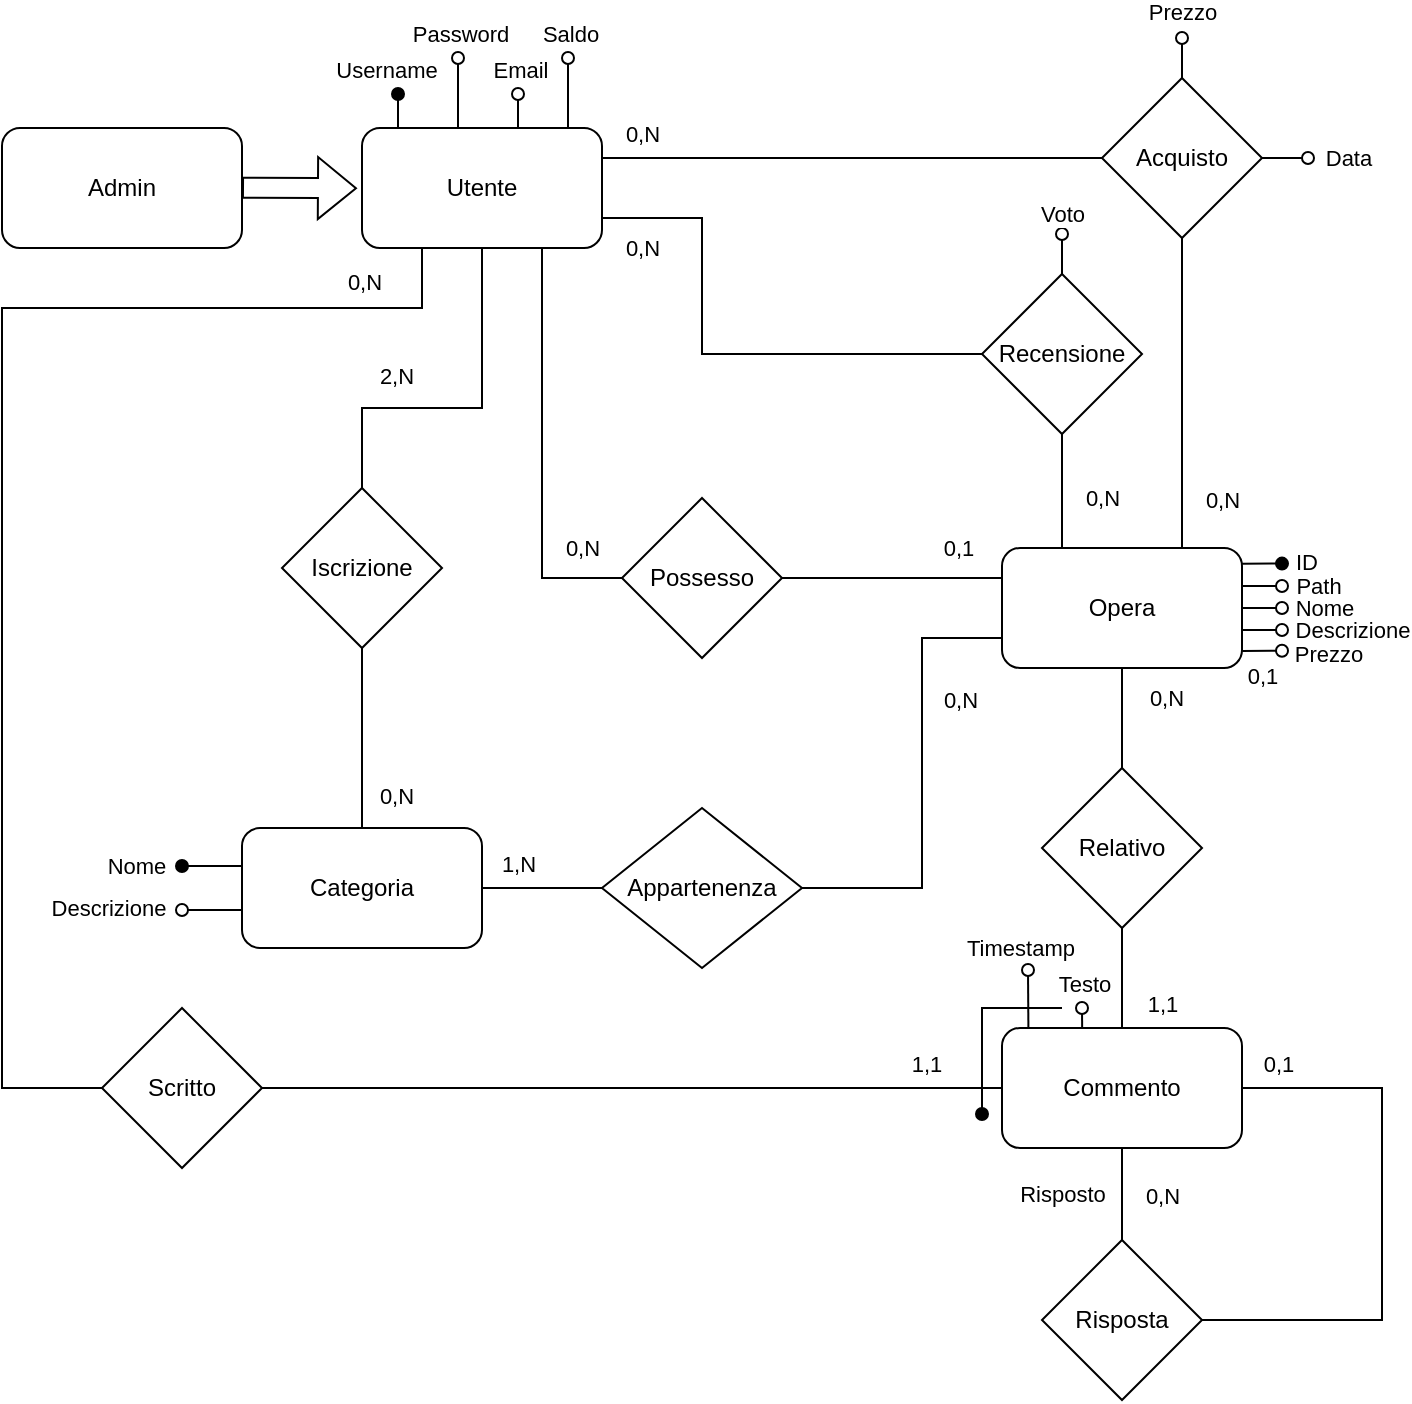 <mxfile version="25.0.1" pages="3">
  <diagram id="dIgI3phFKYw-YtEJIq1C" name="Pagina-2">
    <mxGraphModel dx="478" dy="320" grid="1" gridSize="10" guides="1" tooltips="1" connect="1" arrows="1" fold="1" page="1" pageScale="1" pageWidth="827" pageHeight="1169" math="0" shadow="0">
      <root>
        <mxCell id="0" />
        <mxCell id="1" parent="0" />
        <mxCell id="f5nBszrUMuIIvVcVEhwN-1" style="edgeStyle=orthogonalEdgeStyle;rounded=0;orthogonalLoop=1;jettySize=auto;html=1;exitX=1;exitY=0.25;exitDx=0;exitDy=0;entryX=0;entryY=0.5;entryDx=0;entryDy=0;endArrow=none;endFill=0;" parent="1" source="f5nBszrUMuIIvVcVEhwN-5" target="f5nBszrUMuIIvVcVEhwN-56" edge="1">
          <mxGeometry relative="1" as="geometry">
            <Array as="points">
              <mxPoint x="618" y="131" />
            </Array>
          </mxGeometry>
        </mxCell>
        <mxCell id="f5nBszrUMuIIvVcVEhwN-2" value="0,N" style="edgeLabel;html=1;align=center;verticalAlign=middle;resizable=0;points=[];" parent="f5nBszrUMuIIvVcVEhwN-1" connectable="0" vertex="1">
          <mxGeometry x="-0.034" y="1" relative="1" as="geometry">
            <mxPoint x="-101" y="-11" as="offset" />
          </mxGeometry>
        </mxCell>
        <mxCell id="f5nBszrUMuIIvVcVEhwN-3" style="edgeStyle=orthogonalEdgeStyle;rounded=0;orthogonalLoop=1;jettySize=auto;html=1;exitX=0.5;exitY=1;exitDx=0;exitDy=0;entryX=0.5;entryY=0;entryDx=0;entryDy=0;endArrow=none;endFill=0;" parent="1" source="f5nBszrUMuIIvVcVEhwN-5" target="f5nBszrUMuIIvVcVEhwN-64" edge="1">
          <mxGeometry relative="1" as="geometry">
            <Array as="points">
              <mxPoint x="308" y="256" />
              <mxPoint x="248" y="256" />
            </Array>
          </mxGeometry>
        </mxCell>
        <mxCell id="f5nBszrUMuIIvVcVEhwN-4" style="edgeStyle=orthogonalEdgeStyle;rounded=0;orthogonalLoop=1;jettySize=auto;html=1;exitX=1;exitY=0.75;exitDx=0;exitDy=0;entryX=0;entryY=0.5;entryDx=0;entryDy=0;endArrow=none;endFill=0;" parent="1" source="f5nBszrUMuIIvVcVEhwN-5" target="f5nBszrUMuIIvVcVEhwN-28" edge="1">
          <mxGeometry relative="1" as="geometry">
            <Array as="points">
              <mxPoint x="418" y="161" />
              <mxPoint x="418" y="229" />
            </Array>
          </mxGeometry>
        </mxCell>
        <mxCell id="f5nBszrUMuIIvVcVEhwN-5" value="Utente" style="rounded=1;whiteSpace=wrap;html=1;" parent="1" vertex="1">
          <mxGeometry x="248" y="116" width="120" height="60" as="geometry" />
        </mxCell>
        <mxCell id="f5nBszrUMuIIvVcVEhwN-6" style="edgeStyle=orthogonalEdgeStyle;rounded=0;orthogonalLoop=1;jettySize=auto;html=1;endArrow=oval;endFill=1;exitX=0.25;exitY=0;exitDx=0;exitDy=0;" parent="1" edge="1">
          <mxGeometry relative="1" as="geometry">
            <mxPoint x="266" y="99" as="targetPoint" />
            <mxPoint x="266" y="116" as="sourcePoint" />
            <Array as="points">
              <mxPoint x="266" y="109" />
              <mxPoint x="266" y="109" />
            </Array>
          </mxGeometry>
        </mxCell>
        <mxCell id="f5nBszrUMuIIvVcVEhwN-7" value="Username" style="edgeLabel;html=1;align=center;verticalAlign=middle;resizable=0;points=[];" parent="f5nBszrUMuIIvVcVEhwN-6" connectable="0" vertex="1">
          <mxGeometry x="1" y="2" relative="1" as="geometry">
            <mxPoint x="-4" y="-12" as="offset" />
          </mxGeometry>
        </mxCell>
        <mxCell id="f5nBszrUMuIIvVcVEhwN-8" value="Admin" style="rounded=1;whiteSpace=wrap;html=1;" parent="1" vertex="1">
          <mxGeometry x="68" y="116" width="120" height="60" as="geometry" />
        </mxCell>
        <mxCell id="f5nBszrUMuIIvVcVEhwN-9" style="edgeStyle=orthogonalEdgeStyle;rounded=0;orthogonalLoop=1;jettySize=auto;html=1;endArrow=oval;endFill=0;exitX=0.5;exitY=0;exitDx=0;exitDy=0;" parent="1" edge="1">
          <mxGeometry relative="1" as="geometry">
            <mxPoint x="296" y="81" as="targetPoint" />
            <mxPoint x="296" y="116" as="sourcePoint" />
          </mxGeometry>
        </mxCell>
        <mxCell id="f5nBszrUMuIIvVcVEhwN-10" value="Password" style="edgeLabel;html=1;align=center;verticalAlign=middle;resizable=0;points=[];" parent="f5nBszrUMuIIvVcVEhwN-9" connectable="0" vertex="1">
          <mxGeometry x="0.88" relative="1" as="geometry">
            <mxPoint x="1" y="-14" as="offset" />
          </mxGeometry>
        </mxCell>
        <mxCell id="f5nBszrUMuIIvVcVEhwN-11" style="edgeStyle=orthogonalEdgeStyle;rounded=0;orthogonalLoop=1;jettySize=auto;html=1;exitX=0;exitY=0.75;exitDx=0;exitDy=0;entryX=1;entryY=0.5;entryDx=0;entryDy=0;endArrow=none;endFill=0;" parent="1" source="f5nBszrUMuIIvVcVEhwN-23" target="f5nBszrUMuIIvVcVEhwN-69" edge="1">
          <mxGeometry relative="1" as="geometry">
            <Array as="points">
              <mxPoint x="528" y="371" />
              <mxPoint x="528" y="496" />
            </Array>
          </mxGeometry>
        </mxCell>
        <mxCell id="f5nBszrUMuIIvVcVEhwN-12" style="edgeStyle=orthogonalEdgeStyle;rounded=0;orthogonalLoop=1;jettySize=auto;html=1;exitX=1;exitY=0.5;exitDx=0;exitDy=0;endArrow=oval;endFill=0;" parent="1" edge="1">
          <mxGeometry relative="1" as="geometry">
            <mxPoint x="708" y="356" as="targetPoint" />
            <mxPoint x="688.0" y="356" as="sourcePoint" />
          </mxGeometry>
        </mxCell>
        <mxCell id="f5nBszrUMuIIvVcVEhwN-13" value="Nome" style="edgeLabel;html=1;align=center;verticalAlign=middle;resizable=0;points=[];" parent="f5nBszrUMuIIvVcVEhwN-12" connectable="0" vertex="1">
          <mxGeometry x="0.909" relative="1" as="geometry">
            <mxPoint x="22" as="offset" />
          </mxGeometry>
        </mxCell>
        <mxCell id="f5nBszrUMuIIvVcVEhwN-14" style="edgeStyle=orthogonalEdgeStyle;rounded=0;orthogonalLoop=1;jettySize=auto;html=1;exitX=0.998;exitY=0.147;exitDx=0;exitDy=0;endArrow=oval;endFill=1;exitPerimeter=0;" parent="1" edge="1">
          <mxGeometry relative="1" as="geometry">
            <mxPoint x="708" y="334" as="targetPoint" />
            <mxPoint x="687.76" y="333.82" as="sourcePoint" />
          </mxGeometry>
        </mxCell>
        <mxCell id="f5nBszrUMuIIvVcVEhwN-15" value="ID" style="edgeLabel;html=1;align=center;verticalAlign=middle;resizable=0;points=[];" parent="f5nBszrUMuIIvVcVEhwN-14" connectable="0" vertex="1">
          <mxGeometry x="0.587" y="-3" relative="1" as="geometry">
            <mxPoint x="16" y="-4" as="offset" />
          </mxGeometry>
        </mxCell>
        <mxCell id="f5nBszrUMuIIvVcVEhwN-16" style="edgeStyle=orthogonalEdgeStyle;rounded=0;orthogonalLoop=1;jettySize=auto;html=1;exitX=1;exitY=0.25;exitDx=0;exitDy=0;endArrow=oval;endFill=0;" parent="1" edge="1">
          <mxGeometry relative="1" as="geometry">
            <mxPoint x="708" y="345" as="targetPoint" />
            <mxPoint x="688.0" y="345" as="sourcePoint" />
          </mxGeometry>
        </mxCell>
        <mxCell id="f5nBszrUMuIIvVcVEhwN-17" value="Path" style="edgeLabel;html=1;align=center;verticalAlign=middle;resizable=0;points=[];" parent="f5nBszrUMuIIvVcVEhwN-16" connectable="0" vertex="1">
          <mxGeometry x="0.38" relative="1" as="geometry">
            <mxPoint x="24" as="offset" />
          </mxGeometry>
        </mxCell>
        <mxCell id="f5nBszrUMuIIvVcVEhwN-18" style="edgeStyle=orthogonalEdgeStyle;rounded=0;orthogonalLoop=1;jettySize=auto;html=1;exitX=1.003;exitY=0.633;exitDx=0;exitDy=0;endArrow=oval;endFill=0;exitPerimeter=0;" parent="1" edge="1">
          <mxGeometry relative="1" as="geometry">
            <mxPoint x="708" y="367" as="targetPoint" />
            <mxPoint x="688.36" y="366.98" as="sourcePoint" />
            <Array as="points" />
          </mxGeometry>
        </mxCell>
        <mxCell id="f5nBszrUMuIIvVcVEhwN-19" value="Descrizione" style="edgeLabel;html=1;align=center;verticalAlign=middle;resizable=0;points=[];" parent="f5nBszrUMuIIvVcVEhwN-18" connectable="0" vertex="1">
          <mxGeometry x="0.986" y="4" relative="1" as="geometry">
            <mxPoint x="35" y="4" as="offset" />
          </mxGeometry>
        </mxCell>
        <mxCell id="f5nBszrUMuIIvVcVEhwN-20" style="edgeStyle=orthogonalEdgeStyle;rounded=0;orthogonalLoop=1;jettySize=auto;html=1;exitX=1.001;exitY=0.824;exitDx=0;exitDy=0;endArrow=oval;endFill=0;exitPerimeter=0;" parent="1" edge="1">
          <mxGeometry relative="1" as="geometry">
            <mxPoint x="708" y="378" as="targetPoint" />
            <mxPoint x="688.12" y="377.44" as="sourcePoint" />
            <Array as="points" />
          </mxGeometry>
        </mxCell>
        <mxCell id="f5nBszrUMuIIvVcVEhwN-21" value="Prezzo" style="edgeLabel;html=1;align=center;verticalAlign=middle;resizable=0;points=[];" parent="f5nBszrUMuIIvVcVEhwN-20" connectable="0" vertex="1">
          <mxGeometry x="1" y="-4" relative="1" as="geometry">
            <mxPoint x="27" y="1" as="offset" />
          </mxGeometry>
        </mxCell>
        <mxCell id="f5nBszrUMuIIvVcVEhwN-22" value="0,1" style="edgeLabel;html=1;align=center;verticalAlign=middle;resizable=0;points=[];" parent="f5nBszrUMuIIvVcVEhwN-20" connectable="0" vertex="1">
          <mxGeometry x="0.348" y="-5" relative="1" as="geometry">
            <mxPoint x="-4" y="7" as="offset" />
          </mxGeometry>
        </mxCell>
        <mxCell id="f5nBszrUMuIIvVcVEhwN-23" value="Opera" style="rounded=1;whiteSpace=wrap;html=1;" parent="1" vertex="1">
          <mxGeometry x="568" y="326" width="120" height="60" as="geometry" />
        </mxCell>
        <mxCell id="f5nBszrUMuIIvVcVEhwN-24" style="edgeStyle=orthogonalEdgeStyle;rounded=0;orthogonalLoop=1;jettySize=auto;html=1;exitX=0.5;exitY=1;exitDx=0;exitDy=0;entryX=0.25;entryY=0;entryDx=0;entryDy=0;endArrow=none;endFill=0;" parent="1" source="f5nBszrUMuIIvVcVEhwN-28" target="f5nBszrUMuIIvVcVEhwN-23" edge="1">
          <mxGeometry relative="1" as="geometry" />
        </mxCell>
        <mxCell id="f5nBszrUMuIIvVcVEhwN-25" value="0,N" style="edgeLabel;html=1;align=center;verticalAlign=middle;resizable=0;points=[];" parent="f5nBszrUMuIIvVcVEhwN-24" connectable="0" vertex="1">
          <mxGeometry x="-0.1" y="2" relative="1" as="geometry">
            <mxPoint x="18" y="6" as="offset" />
          </mxGeometry>
        </mxCell>
        <mxCell id="f5nBszrUMuIIvVcVEhwN-26" style="edgeStyle=orthogonalEdgeStyle;rounded=0;orthogonalLoop=1;jettySize=auto;html=1;exitX=0.5;exitY=0;exitDx=0;exitDy=0;endArrow=oval;endFill=0;" parent="1" source="f5nBszrUMuIIvVcVEhwN-28" edge="1">
          <mxGeometry relative="1" as="geometry">
            <mxPoint x="598" y="169" as="targetPoint" />
          </mxGeometry>
        </mxCell>
        <mxCell id="f5nBszrUMuIIvVcVEhwN-27" value="Voto" style="edgeLabel;html=1;align=center;verticalAlign=middle;resizable=0;points=[];" parent="f5nBszrUMuIIvVcVEhwN-26" connectable="0" vertex="1">
          <mxGeometry x="0.309" y="-1" relative="1" as="geometry">
            <mxPoint x="-1" y="-17" as="offset" />
          </mxGeometry>
        </mxCell>
        <mxCell id="f5nBszrUMuIIvVcVEhwN-28" value="Recensione" style="rhombus;whiteSpace=wrap;html=1;" parent="1" vertex="1">
          <mxGeometry x="558" y="189" width="80" height="80" as="geometry" />
        </mxCell>
        <mxCell id="f5nBszrUMuIIvVcVEhwN-29" style="edgeStyle=orthogonalEdgeStyle;rounded=0;orthogonalLoop=1;jettySize=auto;html=1;exitX=0;exitY=0.5;exitDx=0;exitDy=0;entryX=0.75;entryY=1;entryDx=0;entryDy=0;endArrow=none;endFill=0;" parent="1" source="f5nBszrUMuIIvVcVEhwN-33" target="f5nBszrUMuIIvVcVEhwN-5" edge="1">
          <mxGeometry relative="1" as="geometry">
            <Array as="points">
              <mxPoint x="338" y="341" />
            </Array>
            <mxPoint x="368" y="341" as="sourcePoint" />
            <mxPoint x="328.0" y="176" as="targetPoint" />
          </mxGeometry>
        </mxCell>
        <mxCell id="f5nBszrUMuIIvVcVEhwN-30" value="0,N" style="edgeLabel;html=1;align=center;verticalAlign=middle;resizable=0;points=[];" parent="f5nBszrUMuIIvVcVEhwN-29" connectable="0" vertex="1">
          <mxGeometry x="0.114" relative="1" as="geometry">
            <mxPoint x="20" y="59" as="offset" />
          </mxGeometry>
        </mxCell>
        <mxCell id="f5nBszrUMuIIvVcVEhwN-31" style="edgeStyle=orthogonalEdgeStyle;rounded=0;orthogonalLoop=1;jettySize=auto;html=1;exitX=1;exitY=0.5;exitDx=0;exitDy=0;entryX=0;entryY=0.25;entryDx=0;entryDy=0;endArrow=none;endFill=0;" parent="1" source="f5nBszrUMuIIvVcVEhwN-33" target="f5nBszrUMuIIvVcVEhwN-23" edge="1">
          <mxGeometry relative="1" as="geometry">
            <Array as="points">
              <mxPoint x="458" y="341" />
            </Array>
          </mxGeometry>
        </mxCell>
        <mxCell id="f5nBszrUMuIIvVcVEhwN-32" value="0,1" style="edgeLabel;html=1;align=center;verticalAlign=middle;resizable=0;points=[];" parent="f5nBszrUMuIIvVcVEhwN-31" connectable="0" vertex="1">
          <mxGeometry x="0.345" y="-2" relative="1" as="geometry">
            <mxPoint x="14" y="-17" as="offset" />
          </mxGeometry>
        </mxCell>
        <mxCell id="f5nBszrUMuIIvVcVEhwN-33" value="Possesso" style="rhombus;whiteSpace=wrap;html=1;" parent="1" vertex="1">
          <mxGeometry x="378" y="301" width="80" height="80" as="geometry" />
        </mxCell>
        <mxCell id="f5nBszrUMuIIvVcVEhwN-34" style="edgeStyle=orthogonalEdgeStyle;rounded=0;orthogonalLoop=1;jettySize=auto;html=1;exitX=0.334;exitY=0;exitDx=0;exitDy=0;endArrow=oval;endFill=0;exitPerimeter=0;" parent="1" source="f5nBszrUMuIIvVcVEhwN-38" edge="1">
          <mxGeometry relative="1" as="geometry">
            <mxPoint x="608" y="556" as="targetPoint" />
            <mxPoint x="608.32" y="573.06" as="sourcePoint" />
          </mxGeometry>
        </mxCell>
        <mxCell id="f5nBszrUMuIIvVcVEhwN-35" value="Testo" style="edgeLabel;html=1;align=center;verticalAlign=middle;resizable=0;points=[];" parent="f5nBszrUMuIIvVcVEhwN-34" connectable="0" vertex="1">
          <mxGeometry x="1" y="-5" relative="1" as="geometry">
            <mxPoint x="-4" y="-12" as="offset" />
          </mxGeometry>
        </mxCell>
        <mxCell id="f5nBszrUMuIIvVcVEhwN-36" style="edgeStyle=orthogonalEdgeStyle;rounded=0;orthogonalLoop=1;jettySize=auto;html=1;endArrow=oval;endFill=0;exitX=0.11;exitY=0.003;exitDx=0;exitDy=0;exitPerimeter=0;" parent="1" source="f5nBszrUMuIIvVcVEhwN-38" edge="1">
          <mxGeometry relative="1" as="geometry">
            <mxPoint x="581" y="537" as="targetPoint" />
            <mxPoint x="581.2" y="561.74" as="sourcePoint" />
          </mxGeometry>
        </mxCell>
        <mxCell id="f5nBszrUMuIIvVcVEhwN-37" value="Timestamp" style="edgeLabel;html=1;align=center;verticalAlign=middle;resizable=0;points=[];" parent="f5nBszrUMuIIvVcVEhwN-36" connectable="0" vertex="1">
          <mxGeometry x="1" y="3" relative="1" as="geometry">
            <mxPoint x="-1" y="-11" as="offset" />
          </mxGeometry>
        </mxCell>
        <mxCell id="f5nBszrUMuIIvVcVEhwN-38" value="Commento" style="rounded=1;whiteSpace=wrap;html=1;" parent="1" vertex="1">
          <mxGeometry x="568" y="566" width="120" height="60" as="geometry" />
        </mxCell>
        <mxCell id="f5nBszrUMuIIvVcVEhwN-39" style="edgeStyle=orthogonalEdgeStyle;rounded=0;orthogonalLoop=1;jettySize=auto;html=1;exitX=0.5;exitY=0;exitDx=0;exitDy=0;entryX=0.5;entryY=1;entryDx=0;entryDy=0;endArrow=none;endFill=0;" parent="1" source="f5nBszrUMuIIvVcVEhwN-43" target="f5nBszrUMuIIvVcVEhwN-23" edge="1">
          <mxGeometry relative="1" as="geometry" />
        </mxCell>
        <mxCell id="f5nBszrUMuIIvVcVEhwN-40" value="0,N" style="edgeLabel;html=1;align=center;verticalAlign=middle;resizable=0;points=[];" parent="f5nBszrUMuIIvVcVEhwN-39" connectable="0" vertex="1">
          <mxGeometry x="-0.04" y="-3" relative="1" as="geometry">
            <mxPoint x="19" y="-11" as="offset" />
          </mxGeometry>
        </mxCell>
        <mxCell id="f5nBszrUMuIIvVcVEhwN-41" style="edgeStyle=orthogonalEdgeStyle;rounded=0;orthogonalLoop=1;jettySize=auto;html=1;exitX=0.5;exitY=1;exitDx=0;exitDy=0;entryX=0.5;entryY=0;entryDx=0;entryDy=0;endArrow=none;endFill=0;" parent="1" source="f5nBszrUMuIIvVcVEhwN-43" target="f5nBszrUMuIIvVcVEhwN-38" edge="1">
          <mxGeometry relative="1" as="geometry" />
        </mxCell>
        <mxCell id="f5nBszrUMuIIvVcVEhwN-42" value="1,1" style="edgeLabel;html=1;align=center;verticalAlign=middle;resizable=0;points=[];" parent="f5nBszrUMuIIvVcVEhwN-41" connectable="0" vertex="1">
          <mxGeometry x="0.04" y="-1" relative="1" as="geometry">
            <mxPoint x="21" y="12" as="offset" />
          </mxGeometry>
        </mxCell>
        <mxCell id="f5nBszrUMuIIvVcVEhwN-43" value="Relativo" style="rhombus;whiteSpace=wrap;html=1;" parent="1" vertex="1">
          <mxGeometry x="588" y="436" width="80" height="80" as="geometry" />
        </mxCell>
        <mxCell id="f5nBszrUMuIIvVcVEhwN-44" style="edgeStyle=orthogonalEdgeStyle;rounded=0;orthogonalLoop=1;jettySize=auto;html=1;exitX=1;exitY=0.5;exitDx=0;exitDy=0;entryX=0;entryY=0.5;entryDx=0;entryDy=0;endArrow=none;endFill=0;" parent="1" source="f5nBszrUMuIIvVcVEhwN-45" target="f5nBszrUMuIIvVcVEhwN-38" edge="1">
          <mxGeometry relative="1" as="geometry" />
        </mxCell>
        <mxCell id="f5nBszrUMuIIvVcVEhwN-45" value="Scritto" style="rhombus;whiteSpace=wrap;html=1;" parent="1" vertex="1">
          <mxGeometry x="118" y="556" width="80" height="80" as="geometry" />
        </mxCell>
        <mxCell id="f5nBszrUMuIIvVcVEhwN-46" value="" style="edgeStyle=orthogonalEdgeStyle;rounded=0;orthogonalLoop=1;jettySize=auto;html=1;exitX=1;exitY=0.5;exitDx=0;exitDy=0;entryX=1;entryY=0.5;entryDx=0;entryDy=0;endArrow=none;endFill=0;metaEdit=0;" parent="1" source="f5nBszrUMuIIvVcVEhwN-47" target="f5nBszrUMuIIvVcVEhwN-38" edge="1">
          <mxGeometry relative="1" as="geometry">
            <Array as="points">
              <mxPoint x="758" y="712" />
              <mxPoint x="758" y="596" />
            </Array>
          </mxGeometry>
        </mxCell>
        <mxCell id="f5nBszrUMuIIvVcVEhwN-47" value="Risposta" style="rhombus;whiteSpace=wrap;html=1;" parent="1" vertex="1">
          <mxGeometry x="588" y="672" width="80" height="80" as="geometry" />
        </mxCell>
        <mxCell id="f5nBszrUMuIIvVcVEhwN-48" value="0,N" style="edgeLabel;html=1;align=center;verticalAlign=middle;resizable=0;points=[];" parent="1" connectable="0" vertex="1">
          <mxGeometry x="388" y="176" as="geometry" />
        </mxCell>
        <mxCell id="f5nBszrUMuIIvVcVEhwN-49" value="Risposto" style="edgeLabel;html=1;align=center;verticalAlign=middle;resizable=0;points=[];" parent="1" connectable="0" vertex="1">
          <mxGeometry x="602" y="644" as="geometry">
            <mxPoint x="-4" y="5" as="offset" />
          </mxGeometry>
        </mxCell>
        <mxCell id="f5nBszrUMuIIvVcVEhwN-50" style="edgeStyle=orthogonalEdgeStyle;rounded=0;orthogonalLoop=1;jettySize=auto;html=1;exitX=0.5;exitY=1;exitDx=0;exitDy=0;entryX=0.75;entryY=0;entryDx=0;entryDy=0;endArrow=none;endFill=0;" parent="1" source="f5nBszrUMuIIvVcVEhwN-56" target="f5nBszrUMuIIvVcVEhwN-23" edge="1">
          <mxGeometry relative="1" as="geometry" />
        </mxCell>
        <mxCell id="f5nBszrUMuIIvVcVEhwN-51" value="0,N" style="edgeLabel;html=1;align=center;verticalAlign=middle;resizable=0;points=[];" parent="f5nBszrUMuIIvVcVEhwN-50" connectable="0" vertex="1">
          <mxGeometry x="-0.054" y="-1" relative="1" as="geometry">
            <mxPoint x="21" y="57" as="offset" />
          </mxGeometry>
        </mxCell>
        <mxCell id="f5nBszrUMuIIvVcVEhwN-52" style="edgeStyle=orthogonalEdgeStyle;rounded=0;orthogonalLoop=1;jettySize=auto;html=1;exitX=0.5;exitY=0;exitDx=0;exitDy=0;endArrow=oval;endFill=0;" parent="1" source="f5nBszrUMuIIvVcVEhwN-56" edge="1">
          <mxGeometry relative="1" as="geometry">
            <mxPoint x="658" y="71" as="targetPoint" />
            <mxPoint x="658" y="88" as="sourcePoint" />
          </mxGeometry>
        </mxCell>
        <mxCell id="f5nBszrUMuIIvVcVEhwN-53" value="Prezzo" style="edgeLabel;html=1;align=center;verticalAlign=middle;resizable=0;points=[];" parent="f5nBszrUMuIIvVcVEhwN-52" connectable="0" vertex="1">
          <mxGeometry x="0.4" y="-2" relative="1" as="geometry">
            <mxPoint x="-2" y="-19" as="offset" />
          </mxGeometry>
        </mxCell>
        <mxCell id="f5nBszrUMuIIvVcVEhwN-54" style="edgeStyle=orthogonalEdgeStyle;rounded=0;orthogonalLoop=1;jettySize=auto;html=1;exitX=1;exitY=0.5;exitDx=0;exitDy=0;endArrow=oval;endFill=0;" parent="1" source="f5nBszrUMuIIvVcVEhwN-56" edge="1">
          <mxGeometry relative="1" as="geometry">
            <mxPoint x="721" y="131" as="targetPoint" />
            <mxPoint x="691" y="131" as="sourcePoint" />
            <Array as="points" />
          </mxGeometry>
        </mxCell>
        <mxCell id="f5nBszrUMuIIvVcVEhwN-55" value="Data" style="edgeLabel;html=1;align=center;verticalAlign=middle;resizable=0;points=[];" parent="f5nBszrUMuIIvVcVEhwN-54" connectable="0" vertex="1">
          <mxGeometry x="0.763" y="-4" relative="1" as="geometry">
            <mxPoint x="22" y="-4" as="offset" />
          </mxGeometry>
        </mxCell>
        <mxCell id="f5nBszrUMuIIvVcVEhwN-56" value="Acquisto" style="rhombus;whiteSpace=wrap;html=1;" parent="1" vertex="1">
          <mxGeometry x="618" y="91" width="80" height="80" as="geometry" />
        </mxCell>
        <mxCell id="f5nBszrUMuIIvVcVEhwN-57" style="edgeStyle=orthogonalEdgeStyle;rounded=0;orthogonalLoop=1;jettySize=auto;html=1;exitX=0;exitY=0.25;exitDx=0;exitDy=0;endArrow=oval;endFill=1;" parent="1" edge="1">
          <mxGeometry relative="1" as="geometry">
            <mxPoint x="158" y="485" as="targetPoint" />
            <mxPoint x="188" y="485" as="sourcePoint" />
          </mxGeometry>
        </mxCell>
        <mxCell id="f5nBszrUMuIIvVcVEhwN-58" value="Nome" style="edgeLabel;html=1;align=center;verticalAlign=middle;resizable=0;points=[];" parent="f5nBszrUMuIIvVcVEhwN-57" connectable="0" vertex="1">
          <mxGeometry x="0.289" y="2" relative="1" as="geometry">
            <mxPoint x="-34" y="-2" as="offset" />
          </mxGeometry>
        </mxCell>
        <mxCell id="f5nBszrUMuIIvVcVEhwN-59" style="edgeStyle=orthogonalEdgeStyle;rounded=0;orthogonalLoop=1;jettySize=auto;html=1;exitX=0;exitY=0.75;exitDx=0;exitDy=0;endArrow=oval;endFill=0;spacing=2;" parent="1" edge="1">
          <mxGeometry relative="1" as="geometry">
            <mxPoint x="158" y="507" as="targetPoint" />
            <mxPoint x="188" y="507.0" as="sourcePoint" />
            <Array as="points" />
          </mxGeometry>
        </mxCell>
        <mxCell id="f5nBszrUMuIIvVcVEhwN-60" value="Descrizione" style="edgeLabel;html=1;align=center;verticalAlign=middle;resizable=0;points=[];" parent="f5nBszrUMuIIvVcVEhwN-59" connectable="0" vertex="1">
          <mxGeometry x="0.287" y="-1" relative="1" as="geometry">
            <mxPoint x="-48" as="offset" />
          </mxGeometry>
        </mxCell>
        <mxCell id="f5nBszrUMuIIvVcVEhwN-61" value="Categoria" style="rounded=1;whiteSpace=wrap;html=1;" parent="1" vertex="1">
          <mxGeometry x="188" y="466" width="120" height="60" as="geometry" />
        </mxCell>
        <mxCell id="f5nBszrUMuIIvVcVEhwN-62" style="edgeStyle=orthogonalEdgeStyle;rounded=0;orthogonalLoop=1;jettySize=auto;html=1;entryX=0.25;entryY=1;entryDx=0;entryDy=0;exitX=0;exitY=0.5;exitDx=0;exitDy=0;endArrow=none;endFill=0;" parent="1" source="f5nBszrUMuIIvVcVEhwN-45" target="f5nBszrUMuIIvVcVEhwN-5" edge="1">
          <mxGeometry relative="1" as="geometry">
            <Array as="points">
              <mxPoint x="68" y="596" />
              <mxPoint x="68" y="206" />
              <mxPoint x="278" y="206" />
            </Array>
          </mxGeometry>
        </mxCell>
        <mxCell id="f5nBszrUMuIIvVcVEhwN-63" style="edgeStyle=orthogonalEdgeStyle;rounded=0;orthogonalLoop=1;jettySize=auto;html=1;exitX=0.5;exitY=1;exitDx=0;exitDy=0;entryX=0.5;entryY=0;entryDx=0;entryDy=0;endArrow=none;endFill=0;" parent="1" source="f5nBszrUMuIIvVcVEhwN-64" target="f5nBszrUMuIIvVcVEhwN-61" edge="1">
          <mxGeometry relative="1" as="geometry">
            <Array as="points">
              <mxPoint x="248" y="419" />
              <mxPoint x="248" y="419" />
            </Array>
          </mxGeometry>
        </mxCell>
        <mxCell id="f5nBszrUMuIIvVcVEhwN-64" value="Iscrizione" style="rhombus;whiteSpace=wrap;html=1;" parent="1" vertex="1">
          <mxGeometry x="208" y="296" width="80" height="80" as="geometry" />
        </mxCell>
        <mxCell id="f5nBszrUMuIIvVcVEhwN-65" value="1,1" style="edgeLabel;html=1;align=center;verticalAlign=middle;resizable=0;points=[];" parent="1" connectable="0" vertex="1">
          <mxGeometry x="530" y="589" as="geometry">
            <mxPoint y="-5" as="offset" />
          </mxGeometry>
        </mxCell>
        <mxCell id="f5nBszrUMuIIvVcVEhwN-66" value="2,N" style="edgeLabel;html=1;align=center;verticalAlign=middle;resizable=0;points=[];" parent="1" connectable="0" vertex="1">
          <mxGeometry x="198" y="166" as="geometry">
            <mxPoint x="67" y="74" as="offset" />
          </mxGeometry>
        </mxCell>
        <mxCell id="f5nBszrUMuIIvVcVEhwN-67" value="0,N" style="edgeLabel;html=1;align=center;verticalAlign=middle;resizable=0;points=[];" parent="1" connectable="0" vertex="1">
          <mxGeometry x="198" y="376" as="geometry">
            <mxPoint x="67" y="74" as="offset" />
          </mxGeometry>
        </mxCell>
        <mxCell id="f5nBszrUMuIIvVcVEhwN-68" style="edgeStyle=orthogonalEdgeStyle;rounded=0;orthogonalLoop=1;jettySize=auto;html=1;exitX=0;exitY=0.5;exitDx=0;exitDy=0;entryX=1;entryY=0.5;entryDx=0;entryDy=0;endArrow=none;endFill=0;" parent="1" source="f5nBszrUMuIIvVcVEhwN-69" target="f5nBszrUMuIIvVcVEhwN-61" edge="1">
          <mxGeometry relative="1" as="geometry" />
        </mxCell>
        <mxCell id="f5nBszrUMuIIvVcVEhwN-69" value="Appartenenza" style="rhombus;whiteSpace=wrap;html=1;" parent="1" vertex="1">
          <mxGeometry x="368" y="456" width="100" height="80" as="geometry" />
        </mxCell>
        <mxCell id="f5nBszrUMuIIvVcVEhwN-70" value="0,N" style="edgeLabel;html=1;align=center;verticalAlign=middle;resizable=0;points=[];" parent="1" connectable="0" vertex="1">
          <mxGeometry x="539" y="304" as="geometry">
            <mxPoint x="8" y="98" as="offset" />
          </mxGeometry>
        </mxCell>
        <mxCell id="f5nBszrUMuIIvVcVEhwN-71" value="1,N" style="edgeLabel;html=1;align=center;verticalAlign=middle;resizable=0;points=[];" parent="1" connectable="0" vertex="1">
          <mxGeometry x="318" y="386" as="geometry">
            <mxPoint x="8" y="98" as="offset" />
          </mxGeometry>
        </mxCell>
        <mxCell id="f5nBszrUMuIIvVcVEhwN-72" value="" style="shape=flexArrow;endArrow=classic;html=1;rounded=0;entryX=-0.021;entryY=0.422;entryDx=0;entryDy=0;entryPerimeter=0;" parent="1" edge="1">
          <mxGeometry width="50" height="50" relative="1" as="geometry">
            <mxPoint x="188" y="145.84" as="sourcePoint" />
            <mxPoint x="245.48" y="146.16" as="targetPoint" />
          </mxGeometry>
        </mxCell>
        <mxCell id="f5nBszrUMuIIvVcVEhwN-73" style="edgeStyle=orthogonalEdgeStyle;rounded=0;orthogonalLoop=1;jettySize=auto;html=1;endArrow=oval;endFill=0;exitX=0.75;exitY=0;exitDx=0;exitDy=0;" parent="1" edge="1">
          <mxGeometry relative="1" as="geometry">
            <mxPoint x="326" y="99" as="targetPoint" />
            <mxPoint x="326" y="116" as="sourcePoint" />
          </mxGeometry>
        </mxCell>
        <mxCell id="f5nBszrUMuIIvVcVEhwN-74" value="Email" style="edgeLabel;html=1;align=center;verticalAlign=middle;resizable=0;points=[];" parent="f5nBszrUMuIIvVcVEhwN-73" connectable="0" vertex="1">
          <mxGeometry x="0.88" relative="1" as="geometry">
            <mxPoint x="1" y="-13" as="offset" />
          </mxGeometry>
        </mxCell>
        <mxCell id="f5nBszrUMuIIvVcVEhwN-75" style="edgeStyle=orthogonalEdgeStyle;rounded=0;orthogonalLoop=1;jettySize=auto;html=1;endArrow=oval;endFill=1;" parent="1" edge="1">
          <mxGeometry relative="1" as="geometry">
            <mxPoint x="558" y="609" as="targetPoint" />
            <mxPoint x="598" y="556" as="sourcePoint" />
            <Array as="points">
              <mxPoint x="558" y="556" />
            </Array>
          </mxGeometry>
        </mxCell>
        <mxCell id="f5nBszrUMuIIvVcVEhwN-76" style="edgeStyle=orthogonalEdgeStyle;rounded=0;orthogonalLoop=1;jettySize=auto;html=1;exitX=0.5;exitY=0;exitDx=0;exitDy=0;entryX=0.5;entryY=1;entryDx=0;entryDy=0;endArrow=none;endFill=0;" parent="1" source="f5nBszrUMuIIvVcVEhwN-47" target="f5nBszrUMuIIvVcVEhwN-38" edge="1">
          <mxGeometry relative="1" as="geometry" />
        </mxCell>
        <mxCell id="f5nBszrUMuIIvVcVEhwN-77" value="0,N" style="edgeLabel;html=1;align=center;verticalAlign=middle;resizable=0;points=[];" parent="1" connectable="0" vertex="1">
          <mxGeometry x="160" y="225" as="geometry">
            <mxPoint x="89" y="-32" as="offset" />
          </mxGeometry>
        </mxCell>
        <mxCell id="f5nBszrUMuIIvVcVEhwN-78" value="0,N" style="edgeLabel;html=1;align=center;verticalAlign=middle;resizable=0;points=[];" parent="1" connectable="0" vertex="1">
          <mxGeometry x="648" y="650" as="geometry" />
        </mxCell>
        <mxCell id="f5nBszrUMuIIvVcVEhwN-79" value="0,1" style="edgeLabel;html=1;align=center;verticalAlign=middle;resizable=0;points=[];" parent="1" connectable="0" vertex="1">
          <mxGeometry x="767" y="650" as="geometry">
            <mxPoint x="-61" y="-66" as="offset" />
          </mxGeometry>
        </mxCell>
        <mxCell id="9OQESMKWwfzyMVdW1OJB-3" style="edgeStyle=orthogonalEdgeStyle;rounded=0;orthogonalLoop=1;jettySize=auto;html=1;endArrow=oval;endFill=0;exitX=0.5;exitY=0;exitDx=0;exitDy=0;" edge="1" parent="1">
          <mxGeometry relative="1" as="geometry">
            <mxPoint x="351" y="81" as="targetPoint" />
            <mxPoint x="351" y="116" as="sourcePoint" />
          </mxGeometry>
        </mxCell>
        <mxCell id="9OQESMKWwfzyMVdW1OJB-4" value="Saldo" style="edgeLabel;html=1;align=center;verticalAlign=middle;resizable=0;points=[];" connectable="0" vertex="1" parent="9OQESMKWwfzyMVdW1OJB-3">
          <mxGeometry x="0.88" relative="1" as="geometry">
            <mxPoint x="1" y="-14" as="offset" />
          </mxGeometry>
        </mxCell>
      </root>
    </mxGraphModel>
  </diagram>
  <diagram name="Pagina-1" id="-KhsM1Pc0Jz13o4PAVzy">
    <mxGraphModel grid="1" page="1" gridSize="10" guides="1" tooltips="1" connect="1" arrows="1" fold="1" pageScale="1" pageWidth="827" pageHeight="1169" math="0" shadow="0">
      <root>
        <mxCell id="0" />
        <mxCell id="1" parent="0" />
        <mxCell id="eVi_-EXiQy0jWH32_elv-29" style="edgeStyle=orthogonalEdgeStyle;rounded=0;orthogonalLoop=1;jettySize=auto;html=1;exitX=1;exitY=0.25;exitDx=0;exitDy=0;entryX=0;entryY=0.5;entryDx=0;entryDy=0;endArrow=none;endFill=0;" edge="1" parent="1" source="eVi_-EXiQy0jWH32_elv-3" target="eVi_-EXiQy0jWH32_elv-28">
          <mxGeometry relative="1" as="geometry">
            <Array as="points">
              <mxPoint x="390" y="205" />
              <mxPoint x="390" y="130" />
            </Array>
          </mxGeometry>
        </mxCell>
        <mxCell id="eVi_-EXiQy0jWH32_elv-31" value="0,N" style="edgeLabel;html=1;align=center;verticalAlign=middle;resizable=0;points=[];" connectable="0" vertex="1" parent="eVi_-EXiQy0jWH32_elv-29">
          <mxGeometry x="-0.034" y="1" relative="1" as="geometry">
            <mxPoint y="-9" as="offset" />
          </mxGeometry>
        </mxCell>
        <mxCell id="TAc8Aij1Pos98XTnwN8N-8" style="edgeStyle=orthogonalEdgeStyle;rounded=0;orthogonalLoop=1;jettySize=auto;html=1;exitX=0.25;exitY=1;exitDx=0;exitDy=0;entryX=0.5;entryY=0;entryDx=0;entryDy=0;endArrow=none;endFill=0;" edge="1" parent="1" source="eVi_-EXiQy0jWH32_elv-3" target="TAc8Aij1Pos98XTnwN8N-7">
          <mxGeometry relative="1" as="geometry">
            <Array as="points">
              <mxPoint x="250" y="330" />
              <mxPoint x="190" y="330" />
            </Array>
          </mxGeometry>
        </mxCell>
        <mxCell id="eVi_-EXiQy0jWH32_elv-3" value="Utente" style="rounded=1;whiteSpace=wrap;html=1;" vertex="1" parent="1">
          <mxGeometry x="220" y="190" width="120" height="60" as="geometry" />
        </mxCell>
        <mxCell id="eVi_-EXiQy0jWH32_elv-35" style="edgeStyle=orthogonalEdgeStyle;rounded=0;orthogonalLoop=1;jettySize=auto;html=1;endArrow=oval;endFill=1;" edge="1" parent="1">
          <mxGeometry relative="1" as="geometry">
            <mxPoint x="230" y="173" as="targetPoint" />
            <mxPoint x="230" y="190" as="sourcePoint" />
          </mxGeometry>
        </mxCell>
        <mxCell id="TAc8Aij1Pos98XTnwN8N-19" value="Username" style="edgeLabel;html=1;align=center;verticalAlign=middle;resizable=0;points=[];" connectable="0" vertex="1" parent="eVi_-EXiQy0jWH32_elv-35">
          <mxGeometry x="1" y="2" relative="1" as="geometry">
            <mxPoint x="-4" y="-12" as="offset" />
          </mxGeometry>
        </mxCell>
        <mxCell id="eVi_-EXiQy0jWH32_elv-4" value="Admin" style="rounded=1;whiteSpace=wrap;html=1;" vertex="1" parent="1">
          <mxGeometry x="40" y="150" width="120" height="60" as="geometry" />
        </mxCell>
        <mxCell id="eVi_-EXiQy0jWH32_elv-36" style="edgeStyle=orthogonalEdgeStyle;rounded=0;orthogonalLoop=1;jettySize=auto;html=1;endArrow=oval;endFill=0;exitX=0.498;exitY=0.001;exitDx=0;exitDy=0;exitPerimeter=0;" edge="1" parent="1" source="eVi_-EXiQy0jWH32_elv-3">
          <mxGeometry relative="1" as="geometry">
            <mxPoint x="279.69" y="174" as="targetPoint" />
            <mxPoint x="280" y="190" as="sourcePoint" />
          </mxGeometry>
        </mxCell>
        <mxCell id="TAc8Aij1Pos98XTnwN8N-20" value="Password" style="edgeLabel;html=1;align=center;verticalAlign=middle;resizable=0;points=[];" connectable="0" vertex="1" parent="eVi_-EXiQy0jWH32_elv-36">
          <mxGeometry x="0.88" relative="1" as="geometry">
            <mxPoint y="-14" as="offset" />
          </mxGeometry>
        </mxCell>
        <mxCell id="TAc8Aij1Pos98XTnwN8N-15" style="edgeStyle=orthogonalEdgeStyle;rounded=0;orthogonalLoop=1;jettySize=auto;html=1;exitX=0.076;exitY=1.006;exitDx=0;exitDy=0;entryX=1;entryY=0.5;entryDx=0;entryDy=0;exitPerimeter=0;endArrow=none;endFill=0;" edge="1" parent="1" source="eVi_-EXiQy0jWH32_elv-6" target="TAc8Aij1Pos98XTnwN8N-14">
          <mxGeometry relative="1" as="geometry" />
        </mxCell>
        <mxCell id="OCXJw5qdoMaOB_dEFMTo-14" style="edgeStyle=orthogonalEdgeStyle;rounded=0;orthogonalLoop=1;jettySize=auto;html=1;exitX=0.75;exitY=0;exitDx=0;exitDy=0;endArrow=oval;endFill=0;" edge="1" parent="1">
          <mxGeometry relative="1" as="geometry">
            <mxPoint x="621.929" y="379" as="targetPoint" />
            <mxPoint x="622" y="399" as="sourcePoint" />
          </mxGeometry>
        </mxCell>
        <mxCell id="eVi_-EXiQy0jWH32_elv-47" value="nome" style="edgeLabel;html=1;align=center;verticalAlign=middle;resizable=0;points=[];" connectable="0" vertex="1" parent="OCXJw5qdoMaOB_dEFMTo-14">
          <mxGeometry x="0.587" y="3" relative="1" as="geometry">
            <mxPoint x="3" y="-16" as="offset" />
          </mxGeometry>
        </mxCell>
        <mxCell id="TAc8Aij1Pos98XTnwN8N-23" value="Nome" style="edgeLabel;html=1;align=center;verticalAlign=middle;resizable=0;points=[];" connectable="0" vertex="1" parent="OCXJw5qdoMaOB_dEFMTo-14">
          <mxGeometry x="0.909" relative="1" as="geometry">
            <mxPoint y="-13" as="offset" />
          </mxGeometry>
        </mxCell>
        <mxCell id="eVi_-EXiQy0jWH32_elv-45" style="edgeStyle=orthogonalEdgeStyle;rounded=0;orthogonalLoop=1;jettySize=auto;html=1;exitX=0.25;exitY=0;exitDx=0;exitDy=0;endArrow=oval;endFill=1;" edge="1" parent="1" source="eVi_-EXiQy0jWH32_elv-6">
          <mxGeometry relative="1" as="geometry">
            <mxPoint x="570.034" y="380" as="targetPoint" />
          </mxGeometry>
        </mxCell>
        <mxCell id="eVi_-EXiQy0jWH32_elv-46" value="ID" style="edgeLabel;html=1;align=center;verticalAlign=middle;resizable=0;points=[];" connectable="0" vertex="1" parent="eVi_-EXiQy0jWH32_elv-45">
          <mxGeometry x="0.587" y="-3" relative="1" as="geometry">
            <mxPoint x="-3" y="-14" as="offset" />
          </mxGeometry>
        </mxCell>
        <mxCell id="eVi_-EXiQy0jWH32_elv-48" style="edgeStyle=orthogonalEdgeStyle;rounded=0;orthogonalLoop=1;jettySize=auto;html=1;exitX=1;exitY=0;exitDx=0;exitDy=0;endArrow=oval;endFill=0;" edge="1" parent="1">
          <mxGeometry relative="1" as="geometry">
            <mxPoint x="652.69" y="380" as="targetPoint" />
            <mxPoint x="653" y="400" as="sourcePoint" />
          </mxGeometry>
        </mxCell>
        <mxCell id="eVi_-EXiQy0jWH32_elv-49" value="Path" style="edgeLabel;html=1;align=center;verticalAlign=middle;resizable=0;points=[];" connectable="0" vertex="1" parent="eVi_-EXiQy0jWH32_elv-48">
          <mxGeometry x="0.38" relative="1" as="geometry">
            <mxPoint x="1" y="-19" as="offset" />
          </mxGeometry>
        </mxCell>
        <mxCell id="eVi_-EXiQy0jWH32_elv-50" style="edgeStyle=orthogonalEdgeStyle;rounded=0;orthogonalLoop=1;jettySize=auto;html=1;exitX=1;exitY=0.25;exitDx=0;exitDy=0;endArrow=oval;endFill=0;" edge="1" parent="1" source="eVi_-EXiQy0jWH32_elv-6">
          <mxGeometry relative="1" as="geometry">
            <mxPoint x="680" y="415.172" as="targetPoint" />
          </mxGeometry>
        </mxCell>
        <mxCell id="eVi_-EXiQy0jWH32_elv-51" value="Descrizione" style="edgeLabel;html=1;align=center;verticalAlign=middle;resizable=0;points=[];" connectable="0" vertex="1" parent="eVi_-EXiQy0jWH32_elv-50">
          <mxGeometry x="0.986" y="4" relative="1" as="geometry">
            <mxPoint x="6" y="-16" as="offset" />
          </mxGeometry>
        </mxCell>
        <mxCell id="eVi_-EXiQy0jWH32_elv-52" style="edgeStyle=orthogonalEdgeStyle;rounded=0;orthogonalLoop=1;jettySize=auto;html=1;exitX=1;exitY=0.75;exitDx=0;exitDy=0;endArrow=oval;endFill=0;" edge="1" parent="1" source="eVi_-EXiQy0jWH32_elv-6">
          <mxGeometry relative="1" as="geometry">
            <mxPoint x="680" y="445" as="targetPoint" />
          </mxGeometry>
        </mxCell>
        <mxCell id="eVi_-EXiQy0jWH32_elv-53" value="Prezzo" style="edgeLabel;html=1;align=center;verticalAlign=middle;resizable=0;points=[];" connectable="0" vertex="1" parent="eVi_-EXiQy0jWH32_elv-52">
          <mxGeometry x="1" y="-4" relative="1" as="geometry">
            <mxPoint x="24" y="-5" as="offset" />
          </mxGeometry>
        </mxCell>
        <mxCell id="eVi_-EXiQy0jWH32_elv-54" value="0,1" style="edgeLabel;html=1;align=center;verticalAlign=middle;resizable=0;points=[];" connectable="0" vertex="1" parent="eVi_-EXiQy0jWH32_elv-52">
          <mxGeometry x="0.348" y="-5" relative="1" as="geometry">
            <mxPoint x="-4" y="5" as="offset" />
          </mxGeometry>
        </mxCell>
        <mxCell id="eVi_-EXiQy0jWH32_elv-6" value="Opere" style="rounded=1;whiteSpace=wrap;html=1;" vertex="1" parent="1">
          <mxGeometry x="540" y="400" width="120" height="60" as="geometry" />
        </mxCell>
        <mxCell id="eVi_-EXiQy0jWH32_elv-10" style="edgeStyle=orthogonalEdgeStyle;rounded=0;orthogonalLoop=1;jettySize=auto;html=1;exitX=0.5;exitY=1;exitDx=0;exitDy=0;entryX=0.5;entryY=0;entryDx=0;entryDy=0;endArrow=none;endFill=0;" edge="1" parent="1" source="eVi_-EXiQy0jWH32_elv-8" target="eVi_-EXiQy0jWH32_elv-6">
          <mxGeometry relative="1" as="geometry" />
        </mxCell>
        <mxCell id="eVi_-EXiQy0jWH32_elv-12" value="0,N" style="edgeLabel;html=1;align=center;verticalAlign=middle;resizable=0;points=[];" connectable="0" vertex="1" parent="eVi_-EXiQy0jWH32_elv-10">
          <mxGeometry x="-0.1" y="2" relative="1" as="geometry">
            <mxPoint x="18" as="offset" />
          </mxGeometry>
        </mxCell>
        <mxCell id="eVi_-EXiQy0jWH32_elv-39" style="edgeStyle=orthogonalEdgeStyle;rounded=0;orthogonalLoop=1;jettySize=auto;html=1;exitX=0.5;exitY=0;exitDx=0;exitDy=0;endArrow=oval;endFill=0;" edge="1" parent="1" source="eVi_-EXiQy0jWH32_elv-8">
          <mxGeometry relative="1" as="geometry">
            <mxPoint x="599.69" y="160" as="targetPoint" />
          </mxGeometry>
        </mxCell>
        <mxCell id="eVi_-EXiQy0jWH32_elv-40" value="Voto" style="edgeLabel;html=1;align=center;verticalAlign=middle;resizable=0;points=[];" connectable="0" vertex="1" parent="eVi_-EXiQy0jWH32_elv-39">
          <mxGeometry x="0.309" y="-1" relative="1" as="geometry">
            <mxPoint x="-1" y="-17" as="offset" />
          </mxGeometry>
        </mxCell>
        <mxCell id="eVi_-EXiQy0jWH32_elv-8" value="Recensione" style="rhombus;whiteSpace=wrap;html=1;" vertex="1" parent="1">
          <mxGeometry x="560" y="180" width="80" height="80" as="geometry" />
        </mxCell>
        <mxCell id="eVi_-EXiQy0jWH32_elv-9" value="" style="endArrow=none;html=1;rounded=0;exitX=1;exitY=0.5;exitDx=0;exitDy=0;entryX=0;entryY=0.5;entryDx=0;entryDy=0;" edge="1" parent="1" source="eVi_-EXiQy0jWH32_elv-3" target="eVi_-EXiQy0jWH32_elv-8">
          <mxGeometry width="50" height="50" relative="1" as="geometry">
            <mxPoint x="220" y="370" as="sourcePoint" />
            <mxPoint x="270" y="320" as="targetPoint" />
          </mxGeometry>
        </mxCell>
        <mxCell id="eVi_-EXiQy0jWH32_elv-11" value="0,N" style="edgeLabel;html=1;align=center;verticalAlign=middle;resizable=0;points=[];" connectable="0" vertex="1" parent="eVi_-EXiQy0jWH32_elv-9">
          <mxGeometry x="-0.273" y="-2" relative="1" as="geometry">
            <mxPoint x="-277" y="38" as="offset" />
          </mxGeometry>
        </mxCell>
        <mxCell id="eVi_-EXiQy0jWH32_elv-14" style="edgeStyle=orthogonalEdgeStyle;rounded=0;orthogonalLoop=1;jettySize=auto;html=1;exitX=0;exitY=0.5;exitDx=0;exitDy=0;entryX=0.5;entryY=1;entryDx=0;entryDy=0;endArrow=none;endFill=0;" edge="1" parent="1" source="eVi_-EXiQy0jWH32_elv-13" target="eVi_-EXiQy0jWH32_elv-3">
          <mxGeometry relative="1" as="geometry">
            <Array as="points">
              <mxPoint x="280" y="330" />
            </Array>
          </mxGeometry>
        </mxCell>
        <mxCell id="eVi_-EXiQy0jWH32_elv-17" value="0,N" style="edgeLabel;html=1;align=center;verticalAlign=middle;resizable=0;points=[];" connectable="0" vertex="1" parent="eVi_-EXiQy0jWH32_elv-14">
          <mxGeometry x="0.114" relative="1" as="geometry">
            <mxPoint x="38" y="-11" as="offset" />
          </mxGeometry>
        </mxCell>
        <mxCell id="eVi_-EXiQy0jWH32_elv-15" style="edgeStyle=orthogonalEdgeStyle;rounded=0;orthogonalLoop=1;jettySize=auto;html=1;exitX=1;exitY=0.5;exitDx=0;exitDy=0;entryX=0;entryY=0.5;entryDx=0;entryDy=0;endArrow=none;endFill=0;" edge="1" parent="1" source="eVi_-EXiQy0jWH32_elv-13" target="eVi_-EXiQy0jWH32_elv-6">
          <mxGeometry relative="1" as="geometry">
            <Array as="points">
              <mxPoint x="490" y="430" />
            </Array>
          </mxGeometry>
        </mxCell>
        <mxCell id="eVi_-EXiQy0jWH32_elv-16" value="0,1" style="edgeLabel;html=1;align=center;verticalAlign=middle;resizable=0;points=[];" connectable="0" vertex="1" parent="eVi_-EXiQy0jWH32_elv-15">
          <mxGeometry x="0.345" y="-2" relative="1" as="geometry">
            <mxPoint x="22" y="-51" as="offset" />
          </mxGeometry>
        </mxCell>
        <mxCell id="eVi_-EXiQy0jWH32_elv-13" value="Possesso" style="rhombus;whiteSpace=wrap;html=1;" vertex="1" parent="1">
          <mxGeometry x="370" y="290" width="80" height="80" as="geometry" />
        </mxCell>
        <mxCell id="TAc8Aij1Pos98XTnwN8N-24" style="edgeStyle=orthogonalEdgeStyle;rounded=0;orthogonalLoop=1;jettySize=auto;html=1;exitX=1;exitY=0;exitDx=0;exitDy=0;endArrow=oval;endFill=0;" edge="1" parent="1">
          <mxGeometry relative="1" as="geometry">
            <mxPoint x="652.966" y="620" as="targetPoint" />
            <mxPoint x="653.0" y="640" as="sourcePoint" />
          </mxGeometry>
        </mxCell>
        <mxCell id="TAc8Aij1Pos98XTnwN8N-25" value="Testo" style="edgeLabel;html=1;align=center;verticalAlign=middle;resizable=0;points=[];" connectable="0" vertex="1" parent="TAc8Aij1Pos98XTnwN8N-24">
          <mxGeometry x="1" y="-5" relative="1" as="geometry">
            <mxPoint x="-4" y="-12" as="offset" />
          </mxGeometry>
        </mxCell>
        <mxCell id="TAc8Aij1Pos98XTnwN8N-28" style="edgeStyle=orthogonalEdgeStyle;rounded=0;orthogonalLoop=1;jettySize=auto;html=1;exitX=0.25;exitY=0;exitDx=0;exitDy=0;endArrow=oval;endFill=0;" edge="1" parent="1">
          <mxGeometry relative="1" as="geometry">
            <mxPoint x="570.31" y="621" as="targetPoint" />
            <mxPoint x="570.0" y="651" as="sourcePoint" />
          </mxGeometry>
        </mxCell>
        <mxCell id="TAc8Aij1Pos98XTnwN8N-29" value="Timestamp" style="edgeLabel;html=1;align=center;verticalAlign=middle;resizable=0;points=[];" connectable="0" vertex="1" parent="TAc8Aij1Pos98XTnwN8N-28">
          <mxGeometry x="1" y="3" relative="1" as="geometry">
            <mxPoint x="-1" y="-11" as="offset" />
          </mxGeometry>
        </mxCell>
        <mxCell id="eVi_-EXiQy0jWH32_elv-18" value="Commento" style="rounded=1;whiteSpace=wrap;html=1;" vertex="1" parent="1">
          <mxGeometry x="540" y="640" width="120" height="60" as="geometry" />
        </mxCell>
        <mxCell id="eVi_-EXiQy0jWH32_elv-20" style="edgeStyle=orthogonalEdgeStyle;rounded=0;orthogonalLoop=1;jettySize=auto;html=1;exitX=0.5;exitY=0;exitDx=0;exitDy=0;entryX=0.5;entryY=1;entryDx=0;entryDy=0;endArrow=none;endFill=0;" edge="1" parent="1" source="eVi_-EXiQy0jWH32_elv-19" target="eVi_-EXiQy0jWH32_elv-6">
          <mxGeometry relative="1" as="geometry" />
        </mxCell>
        <mxCell id="eVi_-EXiQy0jWH32_elv-22" value="0,N" style="edgeLabel;html=1;align=center;verticalAlign=middle;resizable=0;points=[];" connectable="0" vertex="1" parent="eVi_-EXiQy0jWH32_elv-20">
          <mxGeometry x="-0.04" y="-3" relative="1" as="geometry">
            <mxPoint x="17" as="offset" />
          </mxGeometry>
        </mxCell>
        <mxCell id="eVi_-EXiQy0jWH32_elv-21" style="edgeStyle=orthogonalEdgeStyle;rounded=0;orthogonalLoop=1;jettySize=auto;html=1;exitX=0.5;exitY=1;exitDx=0;exitDy=0;entryX=0.5;entryY=0;entryDx=0;entryDy=0;endArrow=none;endFill=0;" edge="1" parent="1" source="eVi_-EXiQy0jWH32_elv-19" target="eVi_-EXiQy0jWH32_elv-18">
          <mxGeometry relative="1" as="geometry" />
        </mxCell>
        <mxCell id="eVi_-EXiQy0jWH32_elv-23" value="1,1" style="edgeLabel;html=1;align=center;verticalAlign=middle;resizable=0;points=[];" connectable="0" vertex="1" parent="eVi_-EXiQy0jWH32_elv-21">
          <mxGeometry x="0.04" y="-1" relative="1" as="geometry">
            <mxPoint x="21" as="offset" />
          </mxGeometry>
        </mxCell>
        <mxCell id="eVi_-EXiQy0jWH32_elv-19" value="Relativo" style="rhombus;whiteSpace=wrap;html=1;" vertex="1" parent="1">
          <mxGeometry x="560" y="510" width="80" height="80" as="geometry" />
        </mxCell>
        <mxCell id="TAc8Aij1Pos98XTnwN8N-6" style="edgeStyle=orthogonalEdgeStyle;rounded=0;orthogonalLoop=1;jettySize=auto;html=1;exitX=1;exitY=0.5;exitDx=0;exitDy=0;entryX=0;entryY=0.5;entryDx=0;entryDy=0;endArrow=none;endFill=0;" edge="1" parent="1" source="OCXJw5qdoMaOB_dEFMTo-2" target="eVi_-EXiQy0jWH32_elv-18">
          <mxGeometry relative="1" as="geometry" />
        </mxCell>
        <mxCell id="OCXJw5qdoMaOB_dEFMTo-2" value="Scritto" style="rhombus;whiteSpace=wrap;html=1;" vertex="1" parent="1">
          <mxGeometry x="90" y="630" width="80" height="80" as="geometry" />
        </mxCell>
        <mxCell id="OCXJw5qdoMaOB_dEFMTo-5" value="Risposta" style="rhombus;whiteSpace=wrap;html=1;" vertex="1" parent="1">
          <mxGeometry x="560" y="760" width="80" height="80" as="geometry" />
        </mxCell>
        <mxCell id="OCXJw5qdoMaOB_dEFMTo-6" value="" style="endArrow=none;html=1;rounded=0;entryX=0.5;entryY=1;entryDx=0;entryDy=0;exitX=0.5;exitY=0;exitDx=0;exitDy=0;" edge="1" parent="1" source="OCXJw5qdoMaOB_dEFMTo-5" target="eVi_-EXiQy0jWH32_elv-18">
          <mxGeometry width="50" height="50" relative="1" as="geometry">
            <mxPoint x="390" y="800" as="sourcePoint" />
            <mxPoint x="440" y="750" as="targetPoint" />
          </mxGeometry>
        </mxCell>
        <mxCell id="eVi_-EXiQy0jWH32_elv-27" value="0,N" style="edgeLabel;html=1;align=center;verticalAlign=middle;resizable=0;points=[];" connectable="0" vertex="1" parent="OCXJw5qdoMaOB_dEFMTo-6">
          <mxGeometry x="0.067" y="2" relative="1" as="geometry">
            <mxPoint x="22" y="12" as="offset" />
          </mxGeometry>
        </mxCell>
        <mxCell id="OCXJw5qdoMaOB_dEFMTo-7" value="" style="endArrow=none;html=1;rounded=0;entryX=1;entryY=0.5;entryDx=0;entryDy=0;exitX=1;exitY=0.5;exitDx=0;exitDy=0;" edge="1" parent="1" source="OCXJw5qdoMaOB_dEFMTo-5" target="eVi_-EXiQy0jWH32_elv-18">
          <mxGeometry width="50" height="50" relative="1" as="geometry">
            <mxPoint x="660" y="800" as="sourcePoint" />
            <mxPoint x="680" y="670" as="targetPoint" />
            <Array as="points">
              <mxPoint x="720" y="800" />
              <mxPoint x="720" y="670" />
            </Array>
          </mxGeometry>
        </mxCell>
        <mxCell id="eVi_-EXiQy0jWH32_elv-26" value="0,1" style="edgeLabel;html=1;align=center;verticalAlign=middle;resizable=0;points=[];" connectable="0" vertex="1" parent="OCXJw5qdoMaOB_dEFMTo-7">
          <mxGeometry x="0.341" y="1" relative="1" as="geometry">
            <mxPoint x="21" y="41" as="offset" />
          </mxGeometry>
        </mxCell>
        <mxCell id="TAc8Aij1Pos98XTnwN8N-2" value="0,N" style="edgeLabel;html=1;align=center;verticalAlign=middle;resizable=0;points=[];" connectable="0" vertex="1" parent="1">
          <mxGeometry x="450" y="210" as="geometry" />
        </mxCell>
        <mxCell id="TAc8Aij1Pos98XTnwN8N-4" value="Risposto" style="edgeLabel;html=1;align=center;verticalAlign=middle;resizable=0;points=[];" connectable="0" vertex="1" parent="1">
          <mxGeometry x="570" y="730" as="geometry">
            <mxPoint x="-4" y="5" as="offset" />
          </mxGeometry>
        </mxCell>
        <mxCell id="eVi_-EXiQy0jWH32_elv-30" style="edgeStyle=orthogonalEdgeStyle;rounded=0;orthogonalLoop=1;jettySize=auto;html=1;exitX=0.5;exitY=1;exitDx=0;exitDy=0;entryX=1;entryY=0.5;entryDx=0;entryDy=0;endArrow=none;endFill=0;" edge="1" parent="1" source="eVi_-EXiQy0jWH32_elv-28" target="eVi_-EXiQy0jWH32_elv-6">
          <mxGeometry relative="1" as="geometry" />
        </mxCell>
        <mxCell id="eVi_-EXiQy0jWH32_elv-32" value="0,N" style="edgeLabel;html=1;align=center;verticalAlign=middle;resizable=0;points=[];" connectable="0" vertex="1" parent="eVi_-EXiQy0jWH32_elv-30">
          <mxGeometry x="-0.054" y="-1" relative="1" as="geometry">
            <mxPoint x="21" as="offset" />
          </mxGeometry>
        </mxCell>
        <mxCell id="eVi_-EXiQy0jWH32_elv-33" style="edgeStyle=orthogonalEdgeStyle;rounded=0;orthogonalLoop=1;jettySize=auto;html=1;exitX=0.5;exitY=0;exitDx=0;exitDy=0;endArrow=oval;endFill=0;" edge="1" parent="1" source="eVi_-EXiQy0jWH32_elv-28">
          <mxGeometry relative="1" as="geometry">
            <mxPoint x="730" y="70" as="targetPoint" />
          </mxGeometry>
        </mxCell>
        <mxCell id="eVi_-EXiQy0jWH32_elv-34" value="Prezzo" style="edgeLabel;html=1;align=center;verticalAlign=middle;resizable=0;points=[];" connectable="0" vertex="1" parent="eVi_-EXiQy0jWH32_elv-33">
          <mxGeometry x="0.4" y="-2" relative="1" as="geometry">
            <mxPoint x="-2" y="-19" as="offset" />
          </mxGeometry>
        </mxCell>
        <mxCell id="eVi_-EXiQy0jWH32_elv-37" style="edgeStyle=orthogonalEdgeStyle;rounded=0;orthogonalLoop=1;jettySize=auto;html=1;exitX=1;exitY=0.5;exitDx=0;exitDy=0;endArrow=oval;endFill=0;" edge="1" parent="1" source="eVi_-EXiQy0jWH32_elv-28">
          <mxGeometry relative="1" as="geometry">
            <mxPoint x="790" y="130.345" as="targetPoint" />
          </mxGeometry>
        </mxCell>
        <mxCell id="eVi_-EXiQy0jWH32_elv-38" value="Data" style="edgeLabel;html=1;align=center;verticalAlign=middle;resizable=0;points=[];" connectable="0" vertex="1" parent="eVi_-EXiQy0jWH32_elv-37">
          <mxGeometry x="0.763" y="-4" relative="1" as="geometry">
            <mxPoint x="22" y="-4" as="offset" />
          </mxGeometry>
        </mxCell>
        <mxCell id="eVi_-EXiQy0jWH32_elv-28" value="Acquisto" style="rhombus;whiteSpace=wrap;html=1;" vertex="1" parent="1">
          <mxGeometry x="690" y="90" width="80" height="80" as="geometry" />
        </mxCell>
        <mxCell id="eVi_-EXiQy0jWH32_elv-41" style="edgeStyle=orthogonalEdgeStyle;rounded=0;orthogonalLoop=1;jettySize=auto;html=1;exitX=0.25;exitY=0;exitDx=0;exitDy=0;endArrow=oval;endFill=1;" edge="1" parent="1">
          <mxGeometry relative="1" as="geometry">
            <mxPoint x="247.69" y="514" as="targetPoint" />
            <mxPoint x="248" y="544" as="sourcePoint" />
          </mxGeometry>
        </mxCell>
        <mxCell id="eVi_-EXiQy0jWH32_elv-42" value="Nome" style="edgeLabel;html=1;align=center;verticalAlign=middle;resizable=0;points=[];" connectable="0" vertex="1" parent="eVi_-EXiQy0jWH32_elv-41">
          <mxGeometry x="0.289" y="2" relative="1" as="geometry">
            <mxPoint y="-25" as="offset" />
          </mxGeometry>
        </mxCell>
        <mxCell id="eVi_-EXiQy0jWH32_elv-43" style="edgeStyle=orthogonalEdgeStyle;rounded=0;orthogonalLoop=1;jettySize=auto;html=1;exitX=0.5;exitY=0;exitDx=0;exitDy=0;endArrow=oval;endFill=0;" edge="1" parent="1">
          <mxGeometry relative="1" as="geometry">
            <mxPoint x="296.034" y="512" as="targetPoint" />
            <mxPoint x="296" y="542" as="sourcePoint" />
          </mxGeometry>
        </mxCell>
        <mxCell id="eVi_-EXiQy0jWH32_elv-44" value="Descrizione" style="edgeLabel;html=1;align=center;verticalAlign=middle;resizable=0;points=[];" connectable="0" vertex="1" parent="eVi_-EXiQy0jWH32_elv-43">
          <mxGeometry x="0.287" y="-1" relative="1" as="geometry">
            <mxPoint x="1" y="-23" as="offset" />
          </mxGeometry>
        </mxCell>
        <mxCell id="TAc8Aij1Pos98XTnwN8N-5" value="Categoria" style="rounded=1;whiteSpace=wrap;html=1;" vertex="1" parent="1">
          <mxGeometry x="230" y="540" width="120" height="60" as="geometry" />
        </mxCell>
        <mxCell id="OCXJw5qdoMaOB_dEFMTo-13" style="edgeStyle=orthogonalEdgeStyle;rounded=0;orthogonalLoop=1;jettySize=auto;html=1;entryX=0;entryY=0.75;entryDx=0;entryDy=0;exitX=0;exitY=0.5;exitDx=0;exitDy=0;endArrow=none;endFill=0;" edge="1" parent="1" source="OCXJw5qdoMaOB_dEFMTo-2" target="eVi_-EXiQy0jWH32_elv-3">
          <mxGeometry relative="1" as="geometry">
            <Array as="points">
              <mxPoint x="70" y="670" />
              <mxPoint x="70" y="250" />
              <mxPoint x="220" y="250" />
            </Array>
          </mxGeometry>
        </mxCell>
        <mxCell id="TAc8Aij1Pos98XTnwN8N-9" style="edgeStyle=orthogonalEdgeStyle;rounded=0;orthogonalLoop=1;jettySize=auto;html=1;exitX=0.5;exitY=1;exitDx=0;exitDy=0;entryX=0;entryY=0.5;entryDx=0;entryDy=0;endArrow=none;endFill=0;" edge="1" parent="1" source="TAc8Aij1Pos98XTnwN8N-7" target="TAc8Aij1Pos98XTnwN8N-5">
          <mxGeometry relative="1" as="geometry" />
        </mxCell>
        <mxCell id="TAc8Aij1Pos98XTnwN8N-7" value="Iscrizione" style="rhombus;whiteSpace=wrap;html=1;" vertex="1" parent="1">
          <mxGeometry x="150" y="360" width="80" height="80" as="geometry" />
        </mxCell>
        <mxCell id="TAc8Aij1Pos98XTnwN8N-10" value="1,1" style="edgeLabel;html=1;align=center;verticalAlign=middle;resizable=0;points=[];" connectable="0" vertex="1" parent="1">
          <mxGeometry x="500" y="660" as="geometry" />
        </mxCell>
        <mxCell id="TAc8Aij1Pos98XTnwN8N-11" value="2,N" style="edgeLabel;html=1;align=center;verticalAlign=middle;resizable=0;points=[];" connectable="0" vertex="1" parent="1">
          <mxGeometry x="143" y="240" as="geometry">
            <mxPoint x="67" y="74" as="offset" />
          </mxGeometry>
        </mxCell>
        <mxCell id="TAc8Aij1Pos98XTnwN8N-12" value="0,N" style="edgeLabel;html=1;align=center;verticalAlign=middle;resizable=0;points=[];" connectable="0" vertex="1" parent="1">
          <mxGeometry x="143" y="450" as="geometry">
            <mxPoint x="67" y="74" as="offset" />
          </mxGeometry>
        </mxCell>
        <mxCell id="TAc8Aij1Pos98XTnwN8N-16" style="edgeStyle=orthogonalEdgeStyle;rounded=0;orthogonalLoop=1;jettySize=auto;html=1;exitX=0;exitY=0.5;exitDx=0;exitDy=0;entryX=1;entryY=0.5;entryDx=0;entryDy=0;endArrow=none;endFill=0;" edge="1" parent="1" source="TAc8Aij1Pos98XTnwN8N-14" target="TAc8Aij1Pos98XTnwN8N-5">
          <mxGeometry relative="1" as="geometry" />
        </mxCell>
        <mxCell id="TAc8Aij1Pos98XTnwN8N-14" value="Appartenenza" style="rhombus;whiteSpace=wrap;html=1;" vertex="1" parent="1">
          <mxGeometry x="410" y="530" width="100" height="80" as="geometry" />
        </mxCell>
        <mxCell id="TAc8Aij1Pos98XTnwN8N-17" value="0,N" style="edgeLabel;html=1;align=center;verticalAlign=middle;resizable=0;points=[];" connectable="0" vertex="1" parent="1">
          <mxGeometry x="520" y="390" as="geometry">
            <mxPoint x="8" y="98" as="offset" />
          </mxGeometry>
        </mxCell>
        <mxCell id="TAc8Aij1Pos98XTnwN8N-18" value="1,N" style="edgeLabel;html=1;align=center;verticalAlign=middle;resizable=0;points=[];" connectable="0" vertex="1" parent="1">
          <mxGeometry x="370" y="460" as="geometry">
            <mxPoint x="8" y="98" as="offset" />
          </mxGeometry>
        </mxCell>
        <mxCell id="eVi_-EXiQy0jWH32_elv-5" value="" style="shape=flexArrow;endArrow=classic;html=1;rounded=0;exitX=1;exitY=0.5;exitDx=0;exitDy=0;entryX=-0.021;entryY=0.422;entryDx=0;entryDy=0;entryPerimeter=0;" edge="1" parent="1" source="eVi_-EXiQy0jWH32_elv-4" target="eVi_-EXiQy0jWH32_elv-3">
          <mxGeometry width="50" height="50" relative="1" as="geometry">
            <mxPoint x="400" y="200" as="sourcePoint" />
            <mxPoint x="384" y="190" as="targetPoint" />
          </mxGeometry>
        </mxCell>
        <mxCell id="TAc8Aij1Pos98XTnwN8N-21" style="edgeStyle=orthogonalEdgeStyle;rounded=0;orthogonalLoop=1;jettySize=auto;html=1;endArrow=oval;endFill=0;exitX=0.498;exitY=0.001;exitDx=0;exitDy=0;exitPerimeter=0;" edge="1" parent="1">
          <mxGeometry relative="1" as="geometry">
            <mxPoint x="330.0" y="174" as="targetPoint" />
            <mxPoint x="330.31" y="190" as="sourcePoint" />
          </mxGeometry>
        </mxCell>
        <mxCell id="TAc8Aij1Pos98XTnwN8N-22" value="Email" style="edgeLabel;html=1;align=center;verticalAlign=middle;resizable=0;points=[];" connectable="0" vertex="1" parent="TAc8Aij1Pos98XTnwN8N-21">
          <mxGeometry x="0.88" relative="1" as="geometry">
            <mxPoint x="1" y="-14" as="offset" />
          </mxGeometry>
        </mxCell>
        <mxCell id="TAc8Aij1Pos98XTnwN8N-26" style="edgeStyle=orthogonalEdgeStyle;rounded=0;orthogonalLoop=1;jettySize=auto;html=1;endArrow=oval;endFill=1;" edge="1" parent="1">
          <mxGeometry relative="1" as="geometry">
            <mxPoint x="520" y="690" as="targetPoint" />
            <mxPoint x="590" y="630" as="sourcePoint" />
            <Array as="points">
              <mxPoint x="520" y="630" />
            </Array>
          </mxGeometry>
        </mxCell>
      </root>
    </mxGraphModel>
  </diagram>
  <diagram id="ECJFUX97SCjmww_XyZJE" name="ristrutturato">
    <mxGraphModel grid="1" page="1" gridSize="10" guides="1" tooltips="1" connect="1" arrows="1" fold="1" pageScale="1" pageWidth="827" pageHeight="1169" math="0" shadow="0">
      <root>
        <mxCell id="0" />
        <mxCell id="1" parent="0" />
        <mxCell id="Zm0_ZczjkrqiCMIOzTzQ-1" style="edgeStyle=orthogonalEdgeStyle;rounded=0;orthogonalLoop=1;jettySize=auto;html=1;exitX=1;exitY=0.25;exitDx=0;exitDy=0;entryX=0;entryY=0.5;entryDx=0;entryDy=0;endArrow=none;endFill=0;" edge="1" parent="1" source="Zm0_ZczjkrqiCMIOzTzQ-5" target="Zm0_ZczjkrqiCMIOzTzQ-56">
          <mxGeometry relative="1" as="geometry">
            <Array as="points">
              <mxPoint x="618" y="131" />
            </Array>
          </mxGeometry>
        </mxCell>
        <mxCell id="Zm0_ZczjkrqiCMIOzTzQ-2" value="0,N" style="edgeLabel;html=1;align=center;verticalAlign=middle;resizable=0;points=[];" connectable="0" vertex="1" parent="Zm0_ZczjkrqiCMIOzTzQ-1">
          <mxGeometry x="-0.034" y="1" relative="1" as="geometry">
            <mxPoint x="-101" y="-11" as="offset" />
          </mxGeometry>
        </mxCell>
        <mxCell id="Zm0_ZczjkrqiCMIOzTzQ-4" style="edgeStyle=orthogonalEdgeStyle;rounded=0;orthogonalLoop=1;jettySize=auto;html=1;exitX=1;exitY=0.75;exitDx=0;exitDy=0;entryX=0;entryY=0.5;entryDx=0;entryDy=0;endArrow=none;endFill=0;" edge="1" parent="1" source="Zm0_ZczjkrqiCMIOzTzQ-5" target="Zm0_ZczjkrqiCMIOzTzQ-28">
          <mxGeometry relative="1" as="geometry">
            <Array as="points">
              <mxPoint x="418" y="161" />
              <mxPoint x="418" y="229" />
            </Array>
          </mxGeometry>
        </mxCell>
        <mxCell id="Zm0_ZczjkrqiCMIOzTzQ-80" style="edgeStyle=orthogonalEdgeStyle;rounded=0;orthogonalLoop=1;jettySize=auto;html=1;exitX=0;exitY=0.75;exitDx=0;exitDy=0;endArrow=oval;endFill=0;" edge="1" parent="1">
          <mxGeometry relative="1" as="geometry">
            <mxPoint x="161" y="163" as="targetPoint" />
            <mxPoint x="189" y="163" as="sourcePoint" />
          </mxGeometry>
        </mxCell>
        <mxCell id="SQfwkwXA73ARcbo1Nm8y-2" style="edgeStyle=orthogonalEdgeStyle;rounded=0;orthogonalLoop=1;jettySize=auto;html=1;exitX=0.5;exitY=1;exitDx=0;exitDy=0;entryX=0.5;entryY=0;entryDx=0;entryDy=0;endArrow=none;endFill=0;" edge="1" parent="1" source="Zm0_ZczjkrqiCMIOzTzQ-5" target="Zm0_ZczjkrqiCMIOzTzQ-64">
          <mxGeometry relative="1" as="geometry" />
        </mxCell>
        <mxCell id="Zm0_ZczjkrqiCMIOzTzQ-5" value="Utente" style="rounded=1;whiteSpace=wrap;html=1;" vertex="1" parent="1">
          <mxGeometry x="188" y="116" width="120" height="60" as="geometry" />
        </mxCell>
        <mxCell id="Zm0_ZczjkrqiCMIOzTzQ-6" style="edgeStyle=orthogonalEdgeStyle;rounded=0;orthogonalLoop=1;jettySize=auto;html=1;endArrow=oval;endFill=1;" edge="1" parent="1">
          <mxGeometry relative="1" as="geometry">
            <mxPoint x="161" y="129" as="targetPoint" />
            <mxPoint x="189" y="128.94" as="sourcePoint" />
            <Array as="points">
              <mxPoint x="189" y="128.94" />
            </Array>
          </mxGeometry>
        </mxCell>
        <mxCell id="Zm0_ZczjkrqiCMIOzTzQ-7" value="Username" style="edgeLabel;html=1;align=center;verticalAlign=middle;resizable=0;points=[];" connectable="0" vertex="1" parent="Zm0_ZczjkrqiCMIOzTzQ-6">
          <mxGeometry x="1" y="2" relative="1" as="geometry">
            <mxPoint x="-32" y="-2" as="offset" />
          </mxGeometry>
        </mxCell>
        <mxCell id="Zm0_ZczjkrqiCMIOzTzQ-9" style="edgeStyle=orthogonalEdgeStyle;rounded=0;orthogonalLoop=1;jettySize=auto;html=1;endArrow=oval;endFill=0;exitX=-0.001;exitY=0.396;exitDx=0;exitDy=0;exitPerimeter=0;" edge="1" parent="1" source="Zm0_ZczjkrqiCMIOzTzQ-5">
          <mxGeometry relative="1" as="geometry">
            <mxPoint x="161" y="140" as="targetPoint" />
            <mxPoint x="249" y="110" as="sourcePoint" />
          </mxGeometry>
        </mxCell>
        <mxCell id="Zm0_ZczjkrqiCMIOzTzQ-10" value="Password" style="edgeLabel;html=1;align=center;verticalAlign=middle;resizable=0;points=[];" connectable="0" vertex="1" parent="Zm0_ZczjkrqiCMIOzTzQ-9">
          <mxGeometry x="0.88" relative="1" as="geometry">
            <mxPoint x="-33" as="offset" />
          </mxGeometry>
        </mxCell>
        <mxCell id="Zm0_ZczjkrqiCMIOzTzQ-11" style="edgeStyle=orthogonalEdgeStyle;rounded=0;orthogonalLoop=1;jettySize=auto;html=1;exitX=0;exitY=0.75;exitDx=0;exitDy=0;entryX=1;entryY=0.5;entryDx=0;entryDy=0;endArrow=none;endFill=0;" edge="1" parent="1" source="Zm0_ZczjkrqiCMIOzTzQ-23" target="Zm0_ZczjkrqiCMIOzTzQ-69">
          <mxGeometry relative="1" as="geometry">
            <Array as="points">
              <mxPoint x="528" y="371" />
              <mxPoint x="528" y="496" />
            </Array>
          </mxGeometry>
        </mxCell>
        <mxCell id="Zm0_ZczjkrqiCMIOzTzQ-12" style="edgeStyle=orthogonalEdgeStyle;rounded=0;orthogonalLoop=1;jettySize=auto;html=1;exitX=1;exitY=0.5;exitDx=0;exitDy=0;endArrow=oval;endFill=0;" edge="1" parent="1">
          <mxGeometry relative="1" as="geometry">
            <mxPoint x="708" y="356" as="targetPoint" />
            <mxPoint x="688.0" y="356" as="sourcePoint" />
          </mxGeometry>
        </mxCell>
        <mxCell id="Zm0_ZczjkrqiCMIOzTzQ-13" value="Nome" style="edgeLabel;html=1;align=center;verticalAlign=middle;resizable=0;points=[];" connectable="0" vertex="1" parent="Zm0_ZczjkrqiCMIOzTzQ-12">
          <mxGeometry x="0.909" relative="1" as="geometry">
            <mxPoint x="22" as="offset" />
          </mxGeometry>
        </mxCell>
        <mxCell id="Zm0_ZczjkrqiCMIOzTzQ-14" style="edgeStyle=orthogonalEdgeStyle;rounded=0;orthogonalLoop=1;jettySize=auto;html=1;exitX=0.998;exitY=0.147;exitDx=0;exitDy=0;endArrow=oval;endFill=1;exitPerimeter=0;" edge="1" parent="1">
          <mxGeometry relative="1" as="geometry">
            <mxPoint x="708" y="334" as="targetPoint" />
            <mxPoint x="687.76" y="333.82" as="sourcePoint" />
          </mxGeometry>
        </mxCell>
        <mxCell id="Zm0_ZczjkrqiCMIOzTzQ-15" value="ID" style="edgeLabel;html=1;align=center;verticalAlign=middle;resizable=0;points=[];" connectable="0" vertex="1" parent="Zm0_ZczjkrqiCMIOzTzQ-14">
          <mxGeometry x="0.587" y="-3" relative="1" as="geometry">
            <mxPoint x="16" y="-4" as="offset" />
          </mxGeometry>
        </mxCell>
        <mxCell id="Zm0_ZczjkrqiCMIOzTzQ-16" style="edgeStyle=orthogonalEdgeStyle;rounded=0;orthogonalLoop=1;jettySize=auto;html=1;exitX=1;exitY=0.25;exitDx=0;exitDy=0;endArrow=oval;endFill=0;" edge="1" parent="1">
          <mxGeometry relative="1" as="geometry">
            <mxPoint x="708" y="345" as="targetPoint" />
            <mxPoint x="688.0" y="345" as="sourcePoint" />
          </mxGeometry>
        </mxCell>
        <mxCell id="Zm0_ZczjkrqiCMIOzTzQ-17" value="Path" style="edgeLabel;html=1;align=center;verticalAlign=middle;resizable=0;points=[];" connectable="0" vertex="1" parent="Zm0_ZczjkrqiCMIOzTzQ-16">
          <mxGeometry x="0.38" relative="1" as="geometry">
            <mxPoint x="24" as="offset" />
          </mxGeometry>
        </mxCell>
        <mxCell id="Zm0_ZczjkrqiCMIOzTzQ-18" style="edgeStyle=orthogonalEdgeStyle;rounded=0;orthogonalLoop=1;jettySize=auto;html=1;exitX=1.003;exitY=0.633;exitDx=0;exitDy=0;endArrow=oval;endFill=0;exitPerimeter=0;" edge="1" parent="1">
          <mxGeometry relative="1" as="geometry">
            <mxPoint x="708" y="367" as="targetPoint" />
            <mxPoint x="688.36" y="366.98" as="sourcePoint" />
            <Array as="points" />
          </mxGeometry>
        </mxCell>
        <mxCell id="Zm0_ZczjkrqiCMIOzTzQ-19" value="Descrizione" style="edgeLabel;html=1;align=center;verticalAlign=middle;resizable=0;points=[];" connectable="0" vertex="1" parent="Zm0_ZczjkrqiCMIOzTzQ-18">
          <mxGeometry x="0.986" y="4" relative="1" as="geometry">
            <mxPoint x="35" y="4" as="offset" />
          </mxGeometry>
        </mxCell>
        <mxCell id="Zm0_ZczjkrqiCMIOzTzQ-20" style="edgeStyle=orthogonalEdgeStyle;rounded=0;orthogonalLoop=1;jettySize=auto;html=1;exitX=1.001;exitY=0.824;exitDx=0;exitDy=0;endArrow=oval;endFill=0;exitPerimeter=0;" edge="1" parent="1">
          <mxGeometry relative="1" as="geometry">
            <mxPoint x="708" y="378" as="targetPoint" />
            <mxPoint x="688.12" y="377.44" as="sourcePoint" />
            <Array as="points" />
          </mxGeometry>
        </mxCell>
        <mxCell id="Zm0_ZczjkrqiCMIOzTzQ-21" value="Prezzo" style="edgeLabel;html=1;align=center;verticalAlign=middle;resizable=0;points=[];" connectable="0" vertex="1" parent="Zm0_ZczjkrqiCMIOzTzQ-20">
          <mxGeometry x="1" y="-4" relative="1" as="geometry">
            <mxPoint x="27" y="1" as="offset" />
          </mxGeometry>
        </mxCell>
        <mxCell id="Zm0_ZczjkrqiCMIOzTzQ-22" value="0,1" style="edgeLabel;html=1;align=center;verticalAlign=middle;resizable=0;points=[];" connectable="0" vertex="1" parent="Zm0_ZczjkrqiCMIOzTzQ-20">
          <mxGeometry x="0.348" y="-5" relative="1" as="geometry">
            <mxPoint x="-4" y="7" as="offset" />
          </mxGeometry>
        </mxCell>
        <mxCell id="Zm0_ZczjkrqiCMIOzTzQ-23" value="Opera" style="rounded=1;whiteSpace=wrap;html=1;" vertex="1" parent="1">
          <mxGeometry x="568" y="326" width="120" height="60" as="geometry" />
        </mxCell>
        <mxCell id="Zm0_ZczjkrqiCMIOzTzQ-24" style="edgeStyle=orthogonalEdgeStyle;rounded=0;orthogonalLoop=1;jettySize=auto;html=1;exitX=0.5;exitY=1;exitDx=0;exitDy=0;entryX=0.25;entryY=0;entryDx=0;entryDy=0;endArrow=none;endFill=0;" edge="1" parent="1" source="Zm0_ZczjkrqiCMIOzTzQ-28" target="Zm0_ZczjkrqiCMIOzTzQ-23">
          <mxGeometry relative="1" as="geometry" />
        </mxCell>
        <mxCell id="Zm0_ZczjkrqiCMIOzTzQ-25" value="0,N" style="edgeLabel;html=1;align=center;verticalAlign=middle;resizable=0;points=[];" connectable="0" vertex="1" parent="Zm0_ZczjkrqiCMIOzTzQ-24">
          <mxGeometry x="-0.1" y="2" relative="1" as="geometry">
            <mxPoint x="18" y="6" as="offset" />
          </mxGeometry>
        </mxCell>
        <mxCell id="Zm0_ZczjkrqiCMIOzTzQ-26" style="edgeStyle=orthogonalEdgeStyle;rounded=0;orthogonalLoop=1;jettySize=auto;html=1;exitX=0.5;exitY=0;exitDx=0;exitDy=0;endArrow=oval;endFill=0;" edge="1" parent="1" source="Zm0_ZczjkrqiCMIOzTzQ-28">
          <mxGeometry relative="1" as="geometry">
            <mxPoint x="598" y="169" as="targetPoint" />
          </mxGeometry>
        </mxCell>
        <mxCell id="Zm0_ZczjkrqiCMIOzTzQ-27" value="Voto" style="edgeLabel;html=1;align=center;verticalAlign=middle;resizable=0;points=[];" connectable="0" vertex="1" parent="Zm0_ZczjkrqiCMIOzTzQ-26">
          <mxGeometry x="0.309" y="-1" relative="1" as="geometry">
            <mxPoint x="-1" y="-17" as="offset" />
          </mxGeometry>
        </mxCell>
        <mxCell id="Zm0_ZczjkrqiCMIOzTzQ-28" value="Recensione" style="rhombus;whiteSpace=wrap;html=1;" vertex="1" parent="1">
          <mxGeometry x="558" y="189" width="80" height="80" as="geometry" />
        </mxCell>
        <mxCell id="Zm0_ZczjkrqiCMIOzTzQ-29" style="edgeStyle=orthogonalEdgeStyle;rounded=0;orthogonalLoop=1;jettySize=auto;html=1;exitX=0;exitY=0.5;exitDx=0;exitDy=0;entryX=0.75;entryY=1;entryDx=0;entryDy=0;endArrow=none;endFill=0;" edge="1" parent="1">
          <mxGeometry relative="1" as="geometry">
            <Array as="points">
              <mxPoint x="348" y="341" />
              <mxPoint x="348" y="260" />
              <mxPoint x="288" y="260" />
            </Array>
            <mxPoint x="388" y="341" as="sourcePoint" />
            <mxPoint x="288" y="176" as="targetPoint" />
          </mxGeometry>
        </mxCell>
        <mxCell id="Zm0_ZczjkrqiCMIOzTzQ-30" value="0,N" style="edgeLabel;html=1;align=center;verticalAlign=middle;resizable=0;points=[];" connectable="0" vertex="1" parent="Zm0_ZczjkrqiCMIOzTzQ-29">
          <mxGeometry x="0.114" relative="1" as="geometry">
            <mxPoint x="-17" y="-15" as="offset" />
          </mxGeometry>
        </mxCell>
        <mxCell id="Zm0_ZczjkrqiCMIOzTzQ-31" style="edgeStyle=orthogonalEdgeStyle;rounded=0;orthogonalLoop=1;jettySize=auto;html=1;exitX=1;exitY=0.5;exitDx=0;exitDy=0;entryX=0;entryY=0.25;entryDx=0;entryDy=0;endArrow=none;endFill=0;" edge="1" parent="1" source="Zm0_ZczjkrqiCMIOzTzQ-33" target="Zm0_ZczjkrqiCMIOzTzQ-23">
          <mxGeometry relative="1" as="geometry">
            <Array as="points">
              <mxPoint x="458" y="341" />
            </Array>
          </mxGeometry>
        </mxCell>
        <mxCell id="Zm0_ZczjkrqiCMIOzTzQ-32" value="0,1" style="edgeLabel;html=1;align=center;verticalAlign=middle;resizable=0;points=[];" connectable="0" vertex="1" parent="Zm0_ZczjkrqiCMIOzTzQ-31">
          <mxGeometry x="0.345" y="-2" relative="1" as="geometry">
            <mxPoint x="14" y="-17" as="offset" />
          </mxGeometry>
        </mxCell>
        <mxCell id="Zm0_ZczjkrqiCMIOzTzQ-33" value="Possesso" style="rhombus;whiteSpace=wrap;html=1;" vertex="1" parent="1">
          <mxGeometry x="378" y="301" width="80" height="80" as="geometry" />
        </mxCell>
        <mxCell id="Zm0_ZczjkrqiCMIOzTzQ-36" style="edgeStyle=orthogonalEdgeStyle;rounded=0;orthogonalLoop=1;jettySize=auto;html=1;endArrow=oval;endFill=0;exitX=0.108;exitY=-0.002;exitDx=0;exitDy=0;exitPerimeter=0;" edge="1" parent="1" source="Zm0_ZczjkrqiCMIOzTzQ-38">
          <mxGeometry relative="1" as="geometry">
            <mxPoint x="581" y="545" as="targetPoint" />
            <mxPoint x="581.2" y="574.18" as="sourcePoint" />
          </mxGeometry>
        </mxCell>
        <mxCell id="Zm0_ZczjkrqiCMIOzTzQ-37" value="Timestamp" style="edgeLabel;html=1;align=center;verticalAlign=middle;resizable=0;points=[];" connectable="0" vertex="1" parent="Zm0_ZczjkrqiCMIOzTzQ-36">
          <mxGeometry x="1" y="3" relative="1" as="geometry">
            <mxPoint x="-1" y="-11" as="offset" />
          </mxGeometry>
        </mxCell>
        <mxCell id="q9IwMaMsKF-7n05-SN20-2" style="edgeStyle=orthogonalEdgeStyle;rounded=0;orthogonalLoop=1;jettySize=auto;html=1;exitX=1;exitY=0.25;exitDx=0;exitDy=0;endArrow=oval;endFill=0;" edge="1" parent="1" source="Zm0_ZczjkrqiCMIOzTzQ-38">
          <mxGeometry relative="1" as="geometry">
            <mxPoint x="710" y="581.105" as="targetPoint" />
          </mxGeometry>
        </mxCell>
        <mxCell id="q9IwMaMsKF-7n05-SN20-3" style="edgeStyle=orthogonalEdgeStyle;rounded=0;orthogonalLoop=1;jettySize=auto;html=1;exitX=1;exitY=0.75;exitDx=0;exitDy=0;endArrow=oval;endFill=0;" edge="1" parent="1" source="Zm0_ZczjkrqiCMIOzTzQ-38">
          <mxGeometry relative="1" as="geometry">
            <mxPoint x="710" y="610.93" as="targetPoint" />
          </mxGeometry>
        </mxCell>
        <mxCell id="Zm0_ZczjkrqiCMIOzTzQ-38" value="Commento" style="rounded=1;whiteSpace=wrap;html=1;" vertex="1" parent="1">
          <mxGeometry x="568" y="566" width="120" height="60" as="geometry" />
        </mxCell>
        <mxCell id="Zm0_ZczjkrqiCMIOzTzQ-39" style="edgeStyle=orthogonalEdgeStyle;rounded=0;orthogonalLoop=1;jettySize=auto;html=1;exitX=0.5;exitY=0;exitDx=0;exitDy=0;entryX=0.5;entryY=1;entryDx=0;entryDy=0;endArrow=none;endFill=0;" edge="1" parent="1" source="Zm0_ZczjkrqiCMIOzTzQ-43" target="Zm0_ZczjkrqiCMIOzTzQ-23">
          <mxGeometry relative="1" as="geometry" />
        </mxCell>
        <mxCell id="Zm0_ZczjkrqiCMIOzTzQ-40" value="0,N" style="edgeLabel;html=1;align=center;verticalAlign=middle;resizable=0;points=[];" connectable="0" vertex="1" parent="Zm0_ZczjkrqiCMIOzTzQ-39">
          <mxGeometry x="-0.04" y="-3" relative="1" as="geometry">
            <mxPoint x="19" y="-11" as="offset" />
          </mxGeometry>
        </mxCell>
        <mxCell id="Zm0_ZczjkrqiCMIOzTzQ-41" style="edgeStyle=orthogonalEdgeStyle;rounded=0;orthogonalLoop=1;jettySize=auto;html=1;exitX=0.5;exitY=1;exitDx=0;exitDy=0;entryX=0.5;entryY=0;entryDx=0;entryDy=0;endArrow=none;endFill=0;" edge="1" parent="1" source="Zm0_ZczjkrqiCMIOzTzQ-43" target="Zm0_ZczjkrqiCMIOzTzQ-38">
          <mxGeometry relative="1" as="geometry" />
        </mxCell>
        <mxCell id="Zm0_ZczjkrqiCMIOzTzQ-42" value="1,1" style="edgeLabel;html=1;align=center;verticalAlign=middle;resizable=0;points=[];" connectable="0" vertex="1" parent="Zm0_ZczjkrqiCMIOzTzQ-41">
          <mxGeometry x="0.04" y="-1" relative="1" as="geometry">
            <mxPoint x="21" y="12" as="offset" />
          </mxGeometry>
        </mxCell>
        <mxCell id="Zm0_ZczjkrqiCMIOzTzQ-43" value="Relativo" style="rhombus;whiteSpace=wrap;html=1;" vertex="1" parent="1">
          <mxGeometry x="588" y="436" width="80" height="80" as="geometry" />
        </mxCell>
        <mxCell id="Zm0_ZczjkrqiCMIOzTzQ-44" style="edgeStyle=orthogonalEdgeStyle;rounded=0;orthogonalLoop=1;jettySize=auto;html=1;exitX=1;exitY=0.5;exitDx=0;exitDy=0;entryX=0;entryY=0.5;entryDx=0;entryDy=0;endArrow=none;endFill=0;" edge="1" parent="1" source="Zm0_ZczjkrqiCMIOzTzQ-45" target="Zm0_ZczjkrqiCMIOzTzQ-38">
          <mxGeometry relative="1" as="geometry" />
        </mxCell>
        <mxCell id="Zm0_ZczjkrqiCMIOzTzQ-45" value="Scritto" style="rhombus;whiteSpace=wrap;html=1;" vertex="1" parent="1">
          <mxGeometry x="118" y="556" width="80" height="80" as="geometry" />
        </mxCell>
        <mxCell id="Zm0_ZczjkrqiCMIOzTzQ-48" value="0,N" style="edgeLabel;html=1;align=center;verticalAlign=middle;resizable=0;points=[];" connectable="0" vertex="1" parent="1">
          <mxGeometry x="388" y="176" as="geometry" />
        </mxCell>
        <mxCell id="Zm0_ZczjkrqiCMIOzTzQ-49" value="Risposto" style="edgeLabel;html=1;align=center;verticalAlign=middle;resizable=0;points=[];" connectable="0" vertex="1" parent="1">
          <mxGeometry x="741" y="606" as="geometry">
            <mxPoint x="-4" y="5" as="offset" />
          </mxGeometry>
        </mxCell>
        <mxCell id="Zm0_ZczjkrqiCMIOzTzQ-50" style="edgeStyle=orthogonalEdgeStyle;rounded=0;orthogonalLoop=1;jettySize=auto;html=1;exitX=0.5;exitY=1;exitDx=0;exitDy=0;entryX=0.75;entryY=0;entryDx=0;entryDy=0;endArrow=none;endFill=0;" edge="1" parent="1" source="Zm0_ZczjkrqiCMIOzTzQ-56" target="Zm0_ZczjkrqiCMIOzTzQ-23">
          <mxGeometry relative="1" as="geometry" />
        </mxCell>
        <mxCell id="Zm0_ZczjkrqiCMIOzTzQ-51" value="0,N" style="edgeLabel;html=1;align=center;verticalAlign=middle;resizable=0;points=[];" connectable="0" vertex="1" parent="Zm0_ZczjkrqiCMIOzTzQ-50">
          <mxGeometry x="-0.054" y="-1" relative="1" as="geometry">
            <mxPoint x="21" y="57" as="offset" />
          </mxGeometry>
        </mxCell>
        <mxCell id="Zm0_ZczjkrqiCMIOzTzQ-52" style="edgeStyle=orthogonalEdgeStyle;rounded=0;orthogonalLoop=1;jettySize=auto;html=1;exitX=0.5;exitY=0;exitDx=0;exitDy=0;endArrow=oval;endFill=0;" edge="1" parent="1" source="Zm0_ZczjkrqiCMIOzTzQ-56">
          <mxGeometry relative="1" as="geometry">
            <mxPoint x="658" y="71" as="targetPoint" />
            <mxPoint x="658" y="88" as="sourcePoint" />
          </mxGeometry>
        </mxCell>
        <mxCell id="Zm0_ZczjkrqiCMIOzTzQ-53" value="Prezzo" style="edgeLabel;html=1;align=center;verticalAlign=middle;resizable=0;points=[];" connectable="0" vertex="1" parent="Zm0_ZczjkrqiCMIOzTzQ-52">
          <mxGeometry x="0.4" y="-2" relative="1" as="geometry">
            <mxPoint x="-2" y="-19" as="offset" />
          </mxGeometry>
        </mxCell>
        <mxCell id="Zm0_ZczjkrqiCMIOzTzQ-54" style="edgeStyle=orthogonalEdgeStyle;rounded=0;orthogonalLoop=1;jettySize=auto;html=1;exitX=1;exitY=0.5;exitDx=0;exitDy=0;endArrow=oval;endFill=0;" edge="1" parent="1" source="Zm0_ZczjkrqiCMIOzTzQ-56">
          <mxGeometry relative="1" as="geometry">
            <mxPoint x="721" y="131" as="targetPoint" />
            <mxPoint x="691" y="131" as="sourcePoint" />
            <Array as="points" />
          </mxGeometry>
        </mxCell>
        <mxCell id="Zm0_ZczjkrqiCMIOzTzQ-55" value="Data" style="edgeLabel;html=1;align=center;verticalAlign=middle;resizable=0;points=[];" connectable="0" vertex="1" parent="Zm0_ZczjkrqiCMIOzTzQ-54">
          <mxGeometry x="0.763" y="-4" relative="1" as="geometry">
            <mxPoint x="22" y="-4" as="offset" />
          </mxGeometry>
        </mxCell>
        <mxCell id="Zm0_ZczjkrqiCMIOzTzQ-56" value="Acquisto" style="rhombus;whiteSpace=wrap;html=1;" vertex="1" parent="1">
          <mxGeometry x="618" y="91" width="80" height="80" as="geometry" />
        </mxCell>
        <mxCell id="Zm0_ZczjkrqiCMIOzTzQ-57" style="edgeStyle=orthogonalEdgeStyle;rounded=0;orthogonalLoop=1;jettySize=auto;html=1;exitX=0;exitY=0.25;exitDx=0;exitDy=0;endArrow=oval;endFill=1;" edge="1" parent="1">
          <mxGeometry relative="1" as="geometry">
            <mxPoint x="158" y="485" as="targetPoint" />
            <mxPoint x="188" y="485" as="sourcePoint" />
          </mxGeometry>
        </mxCell>
        <mxCell id="Zm0_ZczjkrqiCMIOzTzQ-58" value="Nome" style="edgeLabel;html=1;align=center;verticalAlign=middle;resizable=0;points=[];" connectable="0" vertex="1" parent="Zm0_ZczjkrqiCMIOzTzQ-57">
          <mxGeometry x="0.289" y="2" relative="1" as="geometry">
            <mxPoint x="-34" y="-2" as="offset" />
          </mxGeometry>
        </mxCell>
        <mxCell id="Zm0_ZczjkrqiCMIOzTzQ-59" style="edgeStyle=orthogonalEdgeStyle;rounded=0;orthogonalLoop=1;jettySize=auto;html=1;exitX=0;exitY=0.75;exitDx=0;exitDy=0;endArrow=oval;endFill=0;spacing=2;" edge="1" parent="1">
          <mxGeometry relative="1" as="geometry">
            <mxPoint x="158" y="507" as="targetPoint" />
            <mxPoint x="188" y="507.0" as="sourcePoint" />
            <Array as="points" />
          </mxGeometry>
        </mxCell>
        <mxCell id="Zm0_ZczjkrqiCMIOzTzQ-60" value="Descrizione" style="edgeLabel;html=1;align=center;verticalAlign=middle;resizable=0;points=[];" connectable="0" vertex="1" parent="Zm0_ZczjkrqiCMIOzTzQ-59">
          <mxGeometry x="0.287" y="-1" relative="1" as="geometry">
            <mxPoint x="-48" as="offset" />
          </mxGeometry>
        </mxCell>
        <mxCell id="Zm0_ZczjkrqiCMIOzTzQ-61" value="Categoria" style="rounded=1;whiteSpace=wrap;html=1;" vertex="1" parent="1">
          <mxGeometry x="188" y="466" width="120" height="60" as="geometry" />
        </mxCell>
        <mxCell id="Zm0_ZczjkrqiCMIOzTzQ-62" style="edgeStyle=orthogonalEdgeStyle;rounded=0;orthogonalLoop=1;jettySize=auto;html=1;entryX=0.25;entryY=1;entryDx=0;entryDy=0;exitX=0;exitY=0.5;exitDx=0;exitDy=0;endArrow=none;endFill=0;" edge="1" parent="1" source="Zm0_ZczjkrqiCMIOzTzQ-45" target="Zm0_ZczjkrqiCMIOzTzQ-5">
          <mxGeometry relative="1" as="geometry">
            <Array as="points">
              <mxPoint x="80" y="596" />
              <mxPoint x="80" y="206" />
              <mxPoint x="217" y="206" />
              <mxPoint x="217" y="176" />
            </Array>
            <mxPoint x="115" y="596" as="sourcePoint" />
            <mxPoint x="214" y="176" as="targetPoint" />
          </mxGeometry>
        </mxCell>
        <mxCell id="Zm0_ZczjkrqiCMIOzTzQ-63" style="edgeStyle=orthogonalEdgeStyle;rounded=0;orthogonalLoop=1;jettySize=auto;html=1;exitX=0.5;exitY=1;exitDx=0;exitDy=0;entryX=0.5;entryY=0;entryDx=0;entryDy=0;endArrow=none;endFill=0;" edge="1" parent="1" source="Zm0_ZczjkrqiCMIOzTzQ-64" target="Zm0_ZczjkrqiCMIOzTzQ-61">
          <mxGeometry relative="1" as="geometry">
            <Array as="points">
              <mxPoint x="248" y="419" />
              <mxPoint x="248" y="419" />
            </Array>
          </mxGeometry>
        </mxCell>
        <mxCell id="Zm0_ZczjkrqiCMIOzTzQ-64" value="Iscrizione" style="rhombus;whiteSpace=wrap;html=1;" vertex="1" parent="1">
          <mxGeometry x="208" y="296" width="80" height="80" as="geometry" />
        </mxCell>
        <mxCell id="Zm0_ZczjkrqiCMIOzTzQ-65" value="1,1" style="edgeLabel;html=1;align=center;verticalAlign=middle;resizable=0;points=[];" connectable="0" vertex="1" parent="1">
          <mxGeometry x="530" y="589" as="geometry">
            <mxPoint y="-5" as="offset" />
          </mxGeometry>
        </mxCell>
        <mxCell id="Zm0_ZczjkrqiCMIOzTzQ-67" value="0,N" style="edgeLabel;html=1;align=center;verticalAlign=middle;resizable=0;points=[];" connectable="0" vertex="1" parent="1">
          <mxGeometry x="198" y="376" as="geometry">
            <mxPoint x="67" y="74" as="offset" />
          </mxGeometry>
        </mxCell>
        <mxCell id="Zm0_ZczjkrqiCMIOzTzQ-68" style="edgeStyle=orthogonalEdgeStyle;rounded=0;orthogonalLoop=1;jettySize=auto;html=1;exitX=0;exitY=0.5;exitDx=0;exitDy=0;entryX=1;entryY=0.5;entryDx=0;entryDy=0;endArrow=none;endFill=0;" edge="1" parent="1" source="Zm0_ZczjkrqiCMIOzTzQ-69" target="Zm0_ZczjkrqiCMIOzTzQ-61">
          <mxGeometry relative="1" as="geometry" />
        </mxCell>
        <mxCell id="Zm0_ZczjkrqiCMIOzTzQ-69" value="Appartenenza" style="rhombus;whiteSpace=wrap;html=1;" vertex="1" parent="1">
          <mxGeometry x="368" y="456" width="100" height="80" as="geometry" />
        </mxCell>
        <mxCell id="Zm0_ZczjkrqiCMIOzTzQ-70" value="0,N" style="edgeLabel;html=1;align=center;verticalAlign=middle;resizable=0;points=[];" connectable="0" vertex="1" parent="1">
          <mxGeometry x="539" y="304" as="geometry">
            <mxPoint x="8" y="98" as="offset" />
          </mxGeometry>
        </mxCell>
        <mxCell id="Zm0_ZczjkrqiCMIOzTzQ-71" value="1,N" style="edgeLabel;html=1;align=center;verticalAlign=middle;resizable=0;points=[];" connectable="0" vertex="1" parent="1">
          <mxGeometry x="318" y="386" as="geometry">
            <mxPoint x="8" y="98" as="offset" />
          </mxGeometry>
        </mxCell>
        <mxCell id="Zm0_ZczjkrqiCMIOzTzQ-73" style="edgeStyle=orthogonalEdgeStyle;rounded=0;orthogonalLoop=1;jettySize=auto;html=1;endArrow=oval;endFill=0;exitX=0;exitY=0.577;exitDx=0;exitDy=0;exitPerimeter=0;" edge="1" parent="1">
          <mxGeometry relative="1" as="geometry">
            <mxPoint x="161" y="151" as="targetPoint" />
            <mxPoint x="189" y="151.62" as="sourcePoint" />
          </mxGeometry>
        </mxCell>
        <mxCell id="Zm0_ZczjkrqiCMIOzTzQ-74" value="Email" style="edgeLabel;html=1;align=center;verticalAlign=middle;resizable=0;points=[];" connectable="0" vertex="1" parent="Zm0_ZczjkrqiCMIOzTzQ-73">
          <mxGeometry x="0.88" relative="1" as="geometry">
            <mxPoint x="-23" as="offset" />
          </mxGeometry>
        </mxCell>
        <mxCell id="Zm0_ZczjkrqiCMIOzTzQ-75" style="edgeStyle=orthogonalEdgeStyle;rounded=0;orthogonalLoop=1;jettySize=auto;html=1;endArrow=oval;endFill=1;" edge="1" parent="1">
          <mxGeometry relative="1" as="geometry">
            <mxPoint x="558" y="609" as="targetPoint" />
            <mxPoint x="598" y="556" as="sourcePoint" />
            <Array as="points">
              <mxPoint x="558" y="556" />
            </Array>
          </mxGeometry>
        </mxCell>
        <mxCell id="Zm0_ZczjkrqiCMIOzTzQ-77" value="0,N" style="edgeLabel;html=1;align=center;verticalAlign=middle;resizable=0;points=[];" connectable="0" vertex="1" parent="1">
          <mxGeometry x="110" y="225" as="geometry">
            <mxPoint x="89" y="-32" as="offset" />
          </mxGeometry>
        </mxCell>
        <mxCell id="Zm0_ZczjkrqiCMIOzTzQ-79" value="0,1" style="edgeLabel;html=1;align=center;verticalAlign=middle;resizable=0;points=[];" connectable="0" vertex="1" parent="1">
          <mxGeometry x="760" y="690" as="geometry">
            <mxPoint x="-61" y="-66" as="offset" />
          </mxGeometry>
        </mxCell>
        <mxCell id="Zm0_ZczjkrqiCMIOzTzQ-81" value="Admin" style="edgeLabel;html=1;align=center;verticalAlign=middle;resizable=0;points=[];" connectable="0" vertex="1" parent="1">
          <mxGeometry x="163.0" y="156.001" as="geometry">
            <mxPoint x="-25" y="7" as="offset" />
          </mxGeometry>
        </mxCell>
        <mxCell id="SQfwkwXA73ARcbo1Nm8y-1" value="0,1" style="edgeLabel;html=1;align=center;verticalAlign=middle;resizable=0;points=[];" connectable="0" vertex="1" parent="1">
          <mxGeometry x="176" y="171" as="geometry" />
        </mxCell>
        <mxCell id="PV7ay9BftnuudOpOIwEd-1" value="2,N" style="edgeLabel;html=1;align=center;verticalAlign=middle;resizable=0;points=[];" connectable="0" vertex="1" parent="1">
          <mxGeometry x="198" y="116" as="geometry">
            <mxPoint x="67" y="74" as="offset" />
          </mxGeometry>
        </mxCell>
        <mxCell id="q9IwMaMsKF-7n05-SN20-5" value="Testo" style="edgeLabel;html=1;align=center;verticalAlign=middle;resizable=0;points=[];" connectable="0" vertex="1" parent="1">
          <mxGeometry x="733" y="575" as="geometry">
            <mxPoint x="-4" y="5" as="offset" />
          </mxGeometry>
        </mxCell>
      </root>
    </mxGraphModel>
  </diagram>
</mxfile>
